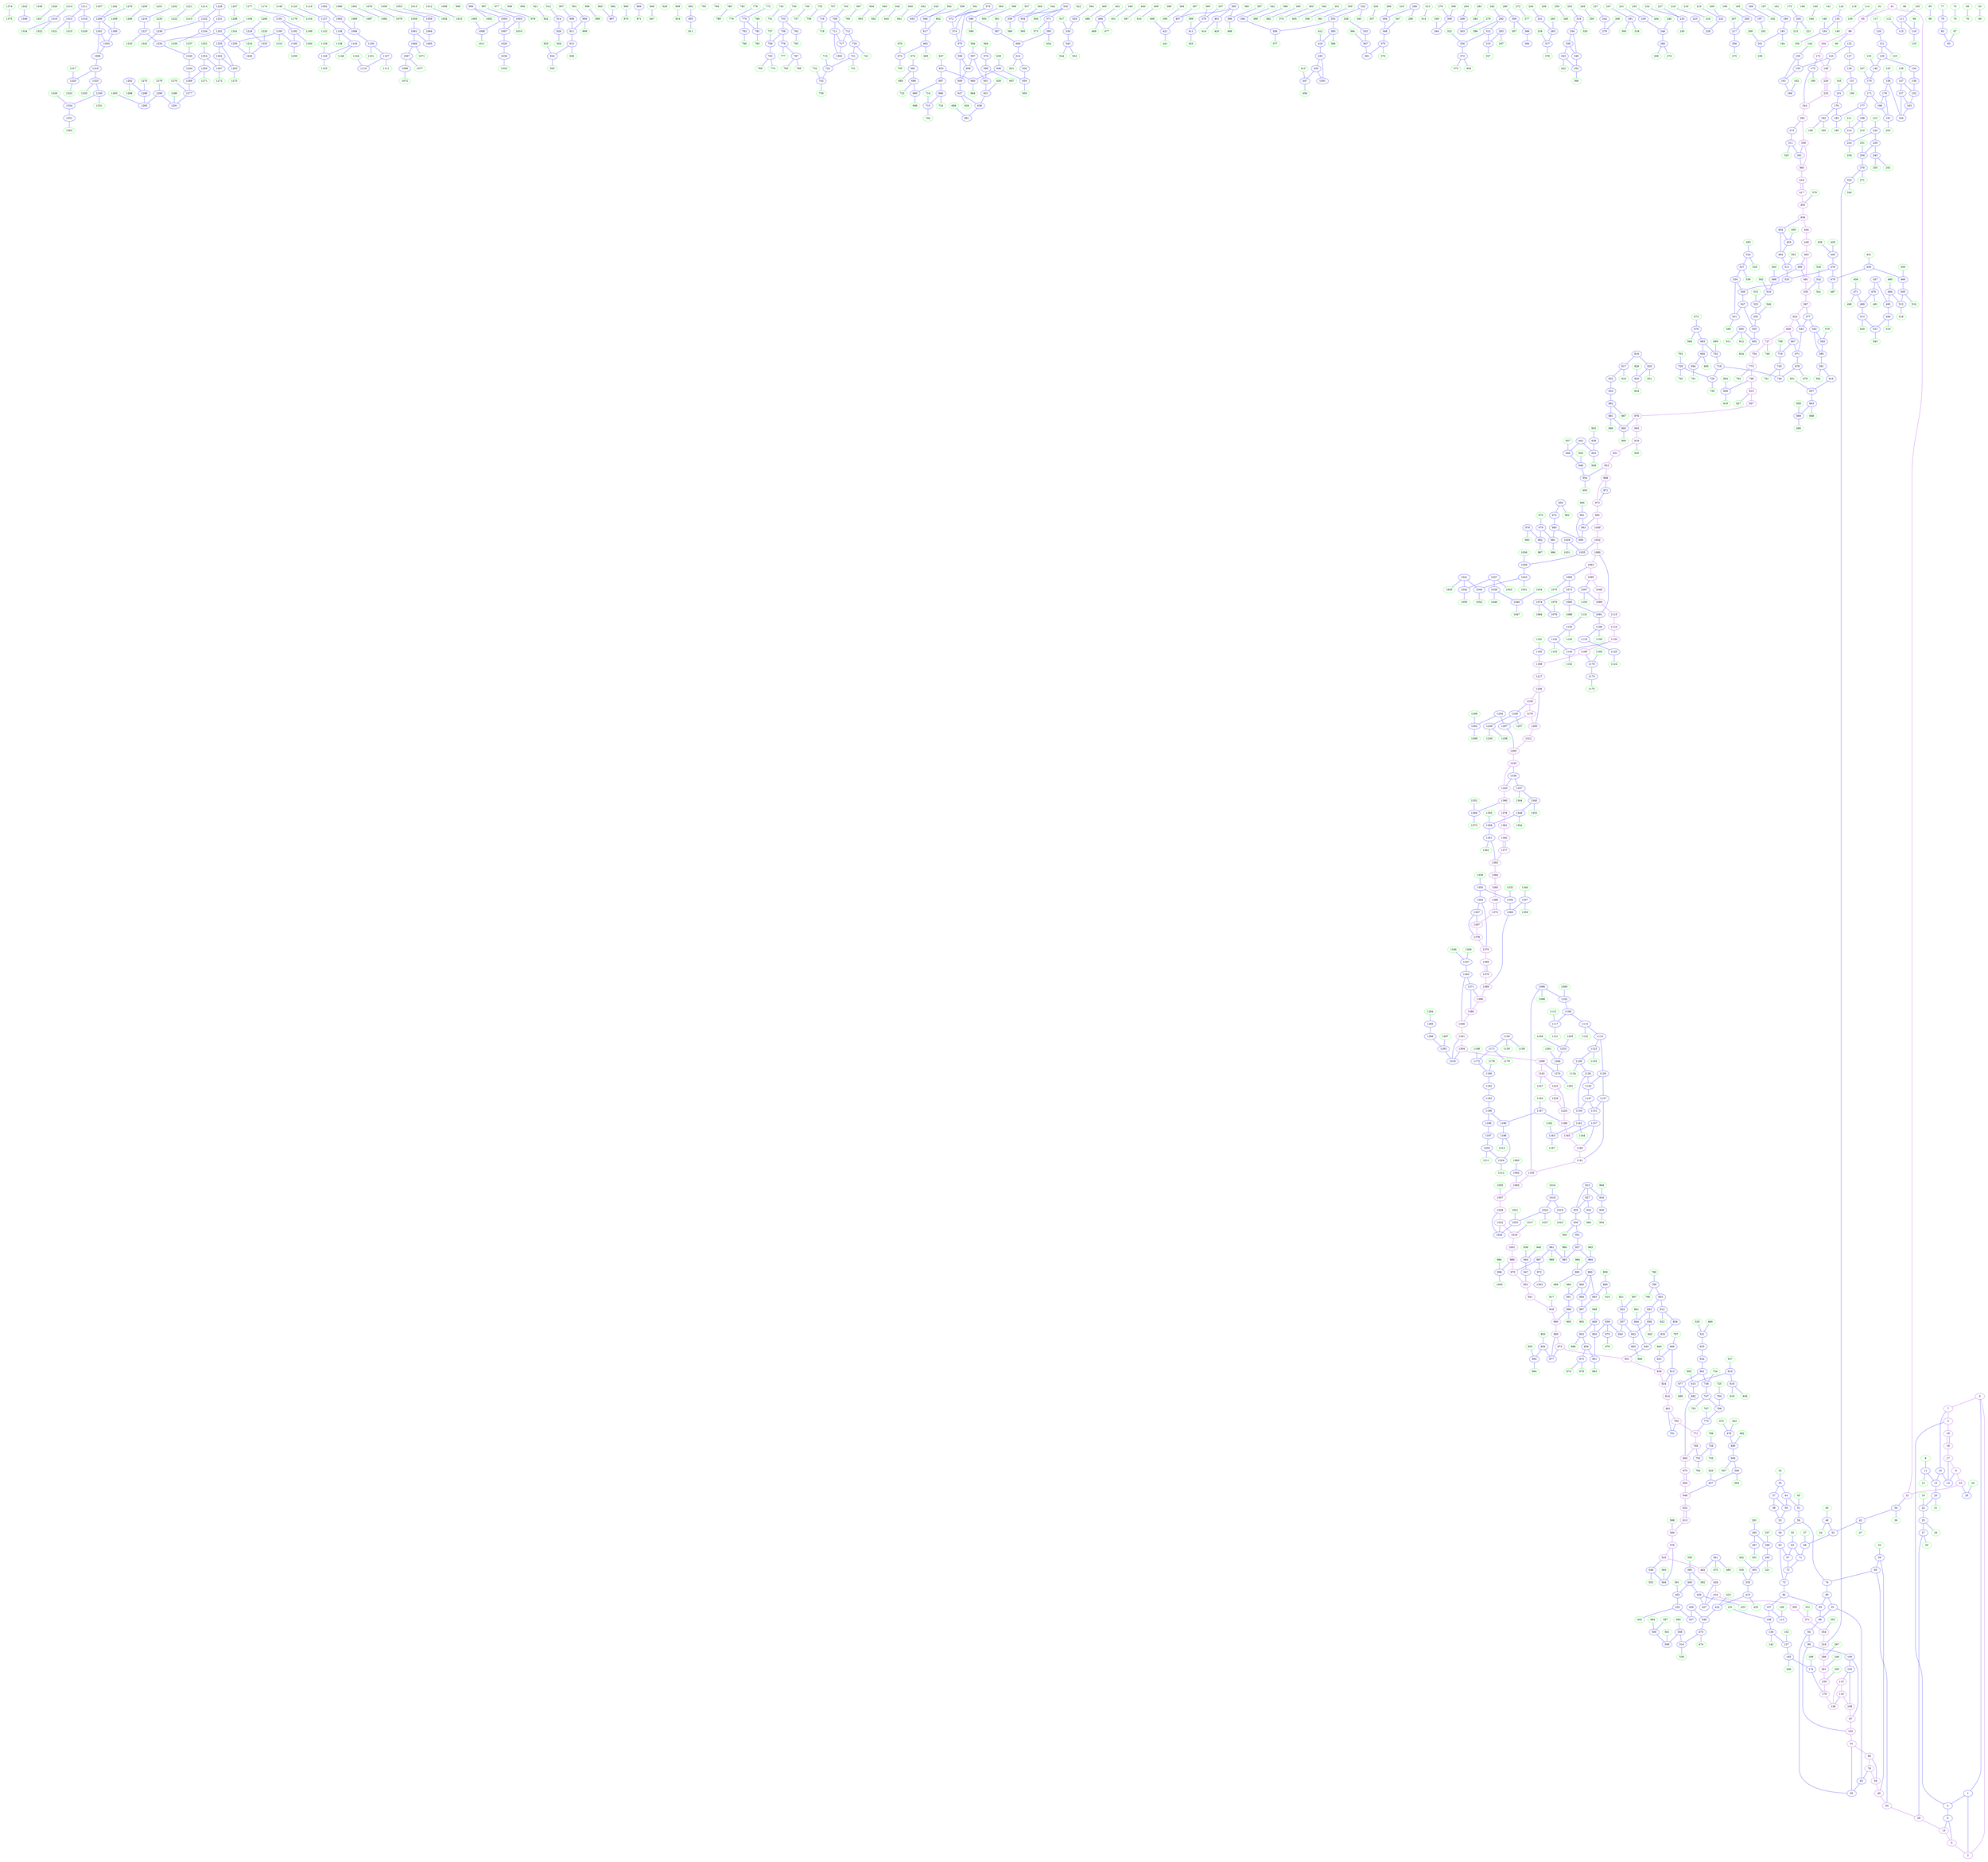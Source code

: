 digraph{
subgraph cluster_0 {
color = white
X81Y273I0 [label="0", pos="81,273!", color="purple"]
X82Y273I0 [label="1", pos="82,273!", color="blue"]
X82Y276I0 [label="2", pos="82,276!", color="purple"]
X84Y268I0 [label="3", pos="84,268!", color="purple"]
X84Y271I0 [label="4", pos="84,271!", color="blue"]
X84Y278I0 [label="5", pos="84,278!", color="purple"]
X87Y276I0 [label="6", pos="87,276!", color="blue"]
X92Y268I0 [label="7", pos="92,268!", color="purple"]
X93Y270I0 [label="8", pos="93,270!", color="green"]
X94Y255I0 [label="9", pos="94,255!", color="purple"]
X94Y268I0 [label="10", pos="94,268!", color="blue"]
X94Y270I0 [label="11", pos="94,270!", color="blue"]
X94Y271I0 [label="12", pos="94,271!", color="green"]
X94Y299I0 [label="13", pos="94,299!", color="purple"]
X95Y258I0 [label="14", pos="95,258!", color="blue"]
X95Y269I0 [label="15", pos="95,269!", color="blue"]
X96Y280I0 [label="16", pos="96,280!", color="green"]
X97Y261I0 [label="17", pos="97,261!", color="purple"]
X97Y263I0 [label="18", pos="97,263!", color="purple"]
X97Y264I0 [label="19", pos="97,264!", color="purple"]
X97Y273I0 [label="20", pos="97,273!", color="blue"]
X98Y270I0 [label="21", pos="98,270!", color="green"]
X98Y276I0 [label="22", pos="98,276!", color="blue"]
X102Y247I0 [label="23", pos="102,247!", color="purple"]
X103Y266I0 [label="24", pos="103,266!", color="green"]
X103Y288I0 [label="25", pos="103,288!", color="blue"]
X104Y265I0 [label="26", pos="104,265!", color="blue"]
X104Y301I0 [label="27", pos="104,301!", color="blue"]
X105Y315I0 [label="28", pos="105,315!", color="purple"]
X106Y292I0 [label="29", pos="106,292!", color="green"]
X106Y302I0 [label="30", pos="106,302!", color="green"]
X109Y240I0 [label="31", pos="109,240!", color="purple"]
X111Y307I0 [label="32", pos="111,307!", color="green"]
X112Y299I0 [label="33", pos="112,299!", color="green"]
X113Y255I0 [label="34", pos="113,255!", color="blue"]
X113Y297I0 [label="35", pos="113,297!", color="blue"]
X114Y252I0 [label="36", pos="114,252!", color="green"]
X114Y296I0 [label="37", pos="114,296!", color="blue"]
X115Y293I0 [label="38", pos="115,293!", color="blue"]
X115Y316I0 [label="39", pos="115,316!", color="blue"]
X116Y273I0 [label="40", pos="116,273!", color="green"]
X117Y232I0 [label="41", pos="117,232!", color="purple"]
X117Y265I0 [label="42", pos="117,265!", color="blue"]
X117Y280I0 [label="43", pos="117,280!", color="green"]
X117Y301I0 [label="44", pos="117,301!", color="blue"]
X117Y305I0 [label="45", pos="117,305!", color="green"]
X117Y327I0 [label="46", pos="117,327!", color="purple"]
X118Y262I0 [label="47", pos="118,262!", color="green"]
X118Y270I0 [label="48", pos="118,270!", color="blue"]
X118Y285I0 [label="49", pos="118,285!", color="green"]
X118Y297I0 [label="50", pos="118,297!", color="blue"]
X118Y303I0 [label="51", pos="118,303!", color="blue"]
X119Y268I0 [label="52", pos="119,268!", color="blue"]
X119Y296I0 [label="53", pos="119,296!", color="blue"]
X120Y273I0 [label="54", pos="120,273!", color="green"]
X121Y286I0 [label="55", pos="121,286!", color="green"]
X121Y305I0 [label="56", pos="121,305!", color="blue"]
X122Y277I0 [label="57", pos="122,277!", color="green"]
X122Y332I0 [label="58", pos="122,332!", color="purple"]
X123Y297I0 [label="59", pos="123,297!", color="blue"]
X123Y321I0 [label="60", pos="123,321!", color="blue"]
X124Y242I0 [label="61", pos="124,242!", color="green"]
X124Y287I0 [label="62", pos="124,287!", color="blue"]
X124Y294I0 [label="63", pos="124,294!", color="blue"]
X124Y324I0 [label="64", pos="124,324!", color="purple"]
X125Y224I0 [label="65", pos="125,224!", color="purple"]
X125Y278I0 [label="66", pos="125,278!", color="blue"]
X125Y291I0 [label="67", pos="125,291!", color="blue"]
X125Y334I0 [label="68", pos="125,334!", color="purple"]
X126Y250I0 [label="69", pos="126,250!", color="green"]
X126Y253I0 [label="70", pos="126,253!", color="green"]
X126Y288I0 [label="71", pos="126,288!", color="blue"]
X126Y291I0 [label="72", pos="126,291!", color="blue"]
X127Y292I0 [label="73", pos="127,292!", color="blue"]
X127Y314I0 [label="74", pos="127,314!", color="blue"]
X128Y242I0 [label="75", pos="128,242!", color="green"]
X128Y244I0 [label="76", pos="128,244!", color="green"]
X128Y267I0 [label="77", pos="128,267!", color="green"]
X128Y330I0 [label="78", pos="128,330!", color="purple"]
X129Y265I0 [label="79", pos="129,265!", color="blue"]
X129Y316I0 [label="80", pos="129,316!", color="blue"]
X130Y320I0 [label="81", pos="130,320!", color="blue"]
X130Y327I0 [label="82", pos="130,327!", color="blue"]
X131Y267I0 [label="83", pos="131,267!", color="blue"]
X131Y300I0 [label="84", pos="131,300!", color="blue"]
X131Y316I0 [label="85", pos="131,316!", color="blue"]
X132Y243I0 [label="86", pos="132,243!", color="green"]
X133Y279I0 [label="87", pos="133,279!", color="green"]
X133Y318I0 [label="88", pos="133,318!", color="blue"]
X134Y218I0 [label="89", pos="134,218!", color="purple"]
X134Y242I0 [label="90", pos="134,242!", color="green"]
X134Y337I0 [label="91", pos="134,337!", color="purple"]
X135Y334I0 [label="92", pos="135,334!", color="blue"]
X136Y284I0 [label="93", pos="136,284!", color="blue"]
X136Y334I0 [label="94", pos="136,334!", color="blue"]
X138Y257I0 [label="95", pos="138,257!", color="green"]
X138Y259I0 [label="96", pos="138,259!", color="green"]
X138Y345I0 [label="97", pos="138,345!", color="purple"]
X140Y264I0 [label="98", pos="140,264!", color="green"]
X140Y339I0 [label="99", pos="140,339!", color="blue"]
X140Y344I0 [label="100", pos="140,344!", color="blue"]
X141Y318I0 [label="101", pos="141,318!", color="green"]
X141Y338I0 [label="102", pos="141,338!", color="purple"]
X142Y346I0 [label="103", pos="142,346!", color="blue"]
X143Y211I0 [label="104", pos="143,211!", color="purple"]
X143Y290I0 [label="105", pos="143,290!", color="green"]
X143Y308I0 [label="106", pos="143,308!", color="green"]
X143Y314I0 [label="107", pos="143,314!", color="blue"]
X143Y318I0 [label="108", pos="143,318!", color="blue"]
X143Y346I0 [label="109", pos="143,346!", color="purple"]
X143Y350I0 [label="110", pos="143,350!", color="purple"]
X144Y290I0 [label="111", pos="144,290!", color="blue"]
X144Y293I0 [label="112", pos="144,293!", color="green"]
X144Y308I0 [label="113", pos="144,308!", color="blue"]
X144Y332I0 [label="114", pos="144,332!", color="green"]
X145Y291I0 [label="115", pos="145,291!", color="blue"]
X146Y284I0 [label="116", pos="146,284!", color="blue"]
X148Y248I0 [label="117", pos="148,248!", color="green"]
X150Y274I0 [label="118", pos="150,274!", color="green"]
X150Y344I0 [label="119", pos="150,344!", color="purple"]
X151Y248I0 [label="120", pos="151,248!", color="blue"]
X152Y249I0 [label="121", pos="152,249!", color="blue"]
X153Y209I0 [label="122", pos="153,209!", color="blue"]
X154Y248I0 [label="123", pos="154,248!", color="green"]
X154Y279I0 [label="124", pos="154,279!", color="green"]
X154Y296I0 [label="125", pos="154,296!", color="green"]
X154Y360I0 [label="126", pos="154,360!", color="purple"]
X155Y219I0 [label="127", pos="155,219!", color="blue"]
X156Y225I0 [label="128", pos="156,225!", color="blue"]
X156Y270I0 [label="129", pos="156,270!", color="blue"]
X156Y345I0 [label="130", pos="156,345!", color="green"]
X157Y227I0 [label="131", pos="157,227!", color="blue"]
X157Y338I0 [label="132", pos="157,338!", color="green"]
X158Y248I0 [label="133", pos="158,248!", color="green"]
X158Y273I0 [label="134", pos="158,273!", color="blue"]
X158Y300I0 [label="135", pos="158,300!", color="blue"]
X158Y336I0 [label="136", pos="158,336!", color="blue"]
X158Y338I0 [label="137", pos="158,338!", color="blue"]
X159Y276I0 [label="138", pos="159,276!", color="blue"]
X159Y280I0 [label="139", pos="159,280!", color="green"]
X159Y300I0 [label="140", pos="159,300!", color="green"]
X159Y324I0 [label="141", pos="159,324!", color="green"]
X159Y336I0 [label="142", pos="159,336!", color="green"]
X160Y195I0 [label="143", pos="160,195!", color="blue"]
X160Y209I0 [label="144", pos="160,209!", color="green"]
X160Y245I0 [label="145", pos="160,245!", color="green"]
X160Y265I0 [label="146", pos="160,265!", color="blue"]
X160Y280I0 [label="147", pos="160,280!", color="blue"]
X160Y312I0 [label="148", pos="160,312!", color="green"]
X161Y190I0 [label="149", pos="161,190!", color="purple"]
X161Y207I0 [label="150", pos="161,207!", color="blue"]
X161Y243I0 [label="151", pos="161,243!", color="blue"]
X161Y279I0 [label="152", pos="161,279!", color="blue"]
X161Y286I0 [label="153", pos="161,286!", color="green"]
X161Y310I0 [label="154", pos="161,310!", color="blue"]
X162Y206I0 [label="155", pos="162,206!", color="blue"]
X162Y226I0 [label="156", pos="162,226!", color="green"]
X162Y282I0 [label="157", pos="162,282!", color="blue"]
X162Y286I0 [label="158", pos="162,286!", color="blue"]
X162Y313I0 [label="159", pos="162,313!", color="green"]
X162Y320I0 [label="160", pos="162,320!", color="green"]
X163Y213I0 [label="161", pos="163,213!", color="blue"]
X163Y221I0 [label="162", pos="163,221!", color="green"]
X163Y281I0 [label="163", pos="163,281!", color="blue"]
X163Y284I0 [label="164", pos="163,284!", color="blue"]
X163Y345I0 [label="165", pos="163,345!", color="blue"]
X164Y219I0 [label="166", pos="164,219!", color="blue"]
X164Y274I0 [label="167", pos="164,274!", color="green"]
X164Y305I0 [label="168", pos="164,305!", color="green"]
X164Y356I0 [label="169", pos="164,356!", color="green"]
X165Y271I0 [label="170", pos="165,271!", color="blue"]
X167Y274I0 [label="171", pos="167,274!", color="blue"]
X168Y196I0 [label="172", pos="168,196!", color="purple"]
X168Y304I0 [label="173", pos="168,304!", color="green"]
X168Y358I0 [label="174", pos="168,358!", color="blue"]
X169Y193I0 [label="175", pos="169,193!", color="blue"]
X169Y254I0 [label="176", pos="169,254!", color="blue"]
X169Y273I0 [label="177", pos="169,273!", color="blue"]
X169Y301I0 [label="178", pos="169,301!", color="blue"]
X169Y359I0 [label="179", pos="169,359!", color="purple"]
X170Y195I0 [label="180", pos="170,195!", color="green"]
X170Y242I0 [label="181", pos="170,242!", color="green"]
X170Y253I0 [label="182", pos="170,253!", color="blue"]
X170Y263I0 [label="183", pos="170,263!", color="blue"]
X170Y341I0 [label="184", pos="170,341!", color="green"]
X171Y248I0 [label="185", pos="171,248!", color="green"]
X171Y299I0 [label="186", pos="171,299!", color="blue"]
X172Y233I0 [label="187", pos="172,233!", color="green"]
X173Y205I0 [label="188", pos="173,205!", color="blue"]
X173Y231I0 [label="189", pos="173,231!", color="blue"]
X173Y266I0 [label="190", pos="173,266!", color="green"]
X173Y301I0 [label="191", pos="173,301!", color="blue"]
X174Y208I0 [label="192", pos="174,208!", color="green"]
X174Y232I0 [label="193", pos="174,232!", color="blue"]
X174Y233I0 [label="194", pos="174,233!", color="green"]
X174Y241I0 [label="195", pos="174,241!", color="green"]
X174Y258I0 [label="196", pos="174,258!", color="green"]
X175Y245I0 [label="197", pos="175,245!", color="blue"]
X175Y281I0 [label="198", pos="175,281!", color="blue"]
X176Y218I0 [label="199", pos="176,218!", color="green"]
X176Y228I0 [label="200", pos="176,228!", color="green"]
X176Y232I0 [label="201", pos="176,232!", color="blue"]
X176Y242I0 [label="202", pos="176,242!", color="green"]
X176Y308I0 [label="203", pos="176,308!", color="green"]
X176Y318I0 [label="204", pos="176,318!", color="blue"]
X176Y349I0 [label="205", pos="176,349!", color="green"]
X176Y356I0 [label="206", pos="176,356!", color="green"]
X178Y205I0 [label="207", pos="178,205!", color="green"]
X178Y218I0 [label="208", pos="178,218!", color="blue"]
X178Y258I0 [label="209", pos="178,258!", color="green"]
X178Y286I0 [label="210", pos="178,286!", color="green"]
X178Y301I0 [label="211", pos="178,301!", color="green"]
X178Y310I0 [label="212", pos="178,310!", color="green"]
X178Y318I0 [label="213", pos="178,318!", color="green"]
X179Y299I0 [label="214", pos="179,299!", color="blue"]
X180Y268I0 [label="215", pos="180,268!", color="green"]
X180Y347I0 [label="216", pos="180,347!", color="green"]
X181Y203I0 [label="217", pos="181,203!", color="blue"]
X181Y285I0 [label="218", pos="181,285!", color="green"]
X181Y286I0 [label="219", pos="181,286!", color="green"]
X182Y310I0 [label="220", pos="182,310!", color="blue"]
X182Y338I0 [label="221", pos="182,338!", color="green"]
X183Y267I0 [label="222", pos="183,267!", color="blue"]
X183Y270I0 [label="223", pos="183,270!", color="blue"]
X183Y309I0 [label="224", pos="183,309!", color="blue"]
X184Y168I0 [label="225", pos="184,168!", color="purple"]
X184Y169I0 [label="226", pos="184,169!", color="purple"]
X184Y253I0 [label="227", pos="184,253!", color="green"]
X184Y267I0 [label="228", pos="184,267!", color="blue"]
X184Y318I0 [label="229", pos="184,318!", color="blue"]
X184Y359I0 [label="230", pos="184,359!", color="purple"]
X185Y299I0 [label="231", pos="185,299!", color="green"]
X186Y253I0 [label="232", pos="186,253!", color="green"]
X186Y254I0 [label="233", pos="186,254!", color="blue"]
X186Y308I0 [label="234", pos="186,308!", color="green"]
X187Y346I0 [label="235", pos="187,346!", color="green"]
X188Y229I0 [label="236", pos="188,229!", color="green"]
X188Y243I0 [label="237", pos="188,243!", color="green"]
X188Y251I0 [label="238", pos="188,251!", color="green"]
X188Y298I0 [label="239", pos="188,298!", color="blue"]
X188Y302I0 [label="240", pos="188,302!", color="green"]
X189Y227I0 [label="241", pos="189,227!", color="blue"]
X189Y241I0 [label="242", pos="189,241!", color="blue"]
X189Y341I0 [label="243", pos="189,341!", color="blue"]
X190Y167I0 [label="244", pos="190,167!", color="purple"]
X190Y260I0 [label="245", pos="190,260!", color="green"]
X190Y354I0 [label="246", pos="190,354!", color="green"]
X191Y252I0 [label="247", pos="191,252!", color="green"]
X191Y301I0 [label="248", pos="191,301!", color="blue"]
X192Y261I0 [label="249", pos="192,261!", color="green"]
X192Y262I0 [label="250", pos="192,262!", color="green"]
X192Y331I0 [label="251", pos="192,331!", color="green"]
X192Y340I0 [label="252", pos="192,340!", color="green"]
X193Y270I0 [label="253", pos="193,270!", color="green"]
X193Y329I0 [label="254", pos="193,329!", color="blue"]
X193Y342I0 [label="255", pos="193,342!", color="green"]
X194Y186I0 [label="256", pos="194,186!", color="blue"]
X194Y296I0 [label="257", pos="194,296!", color="green"]
X194Y314I0 [label="258", pos="194,314!", color="green"]
X194Y336I0 [label="259", pos="194,336!", color="green"]
X194Y337I0 [label="260", pos="194,337!", color="green"]
X195Y359I0 [label="261", pos="195,359!", color="purple"]
X196Y167I0 [label="262", pos="196,167!", color="purple"]
X196Y241I0 [label="263", pos="196,241!", color="green"]
X196Y354I0 [label="264", pos="196,354!", color="green"]
X197Y239I0 [label="265", pos="197,239!", color="blue"]
X197Y254I0 [label="266", pos="197,254!", color="green"]
X197Y346I0 [label="267", pos="197,346!", color="green"]
X198Y308I0 [label="268", pos="198,308!", color="blue"]
X198Y309I0 [label="269", pos="198,309!", color="green"]
X198Y333I0 [label="270", pos="198,333!", color="blue"]
X198Y337I0 [label="271", pos="198,337!", color="green"]
X198Y340I0 [label="272", pos="198,340!", color="green"]
X199Y169I0 [label="273", pos="199,169!", color="blue"]
X199Y308I0 [label="274", pos="199,308!", color="green"]
X200Y180I0 [label="275", pos="200,180!", color="green"]
X200Y313I0 [label="276", pos="200,313!", color="green"]
X200Y340I0 [label="277", pos="200,340!", color="green"]
X201Y254I0 [label="278", pos="201,254!", color="blue"]
X202Y211I0 [label="279", pos="202,211!", color="green"]
X202Y270I0 [label="280", pos="202,270!", color="green"]
X203Y298I0 [label="281", pos="203,298!", color="green"]
X204Y181I0 [label="282", pos="204,181!", color="green"]
X204Y203I0 [label="283", pos="204,203!", color="green"]
X204Y205I0 [label="284", pos="204,205!", color="green"]
X204Y298I0 [label="285", pos="204,298!", color="blue"]
X204Y359I0 [label="286", pos="204,359!", color="purple"]
X205Y295I0 [label="287", pos="205,295!", color="blue"]
X205Y302I0 [label="288", pos="205,302!", color="blue"]
X206Y238I0 [label="289", pos="206,238!", color="blue"]
X206Y240I0 [label="290", pos="206,240!", color="green"]
X206Y268I0 [label="291", pos="206,268!", color="blue"]
X207Y174I0 [label="292", pos="207,174!", color="blue"]
X207Y189I0 [label="293", pos="207,189!", color="blue"]
X207Y234I0 [label="294", pos="207,234!", color="green"]
X207Y304I0 [label="295", pos="207,304!", color="blue"]
X208Y171I0 [label="296", pos="208,171!", color="green"]
X208Y191I0 [label="297", pos="208,191!", color="green"]
X208Y232I0 [label="298", pos="208,232!", color="blue"]
X208Y241I0 [label="299", pos="208,241!", color="green"]
X208Y273I0 [label="300", pos="208,273!", color="green"]
X208Y297I0 [label="301", pos="208,297!", color="green"]
X208Y309I0 [label="302", pos="208,309!", color="green"]
X209Y230I0 [label="303", pos="209,230!", color="blue"]
X209Y239I0 [label="304", pos="209,239!", color="blue"]
X209Y307I0 [label="305", pos="209,307!", color="blue"]
X210Y280I0 [label="306", pos="210,280!", color="blue"]
X210Y281I0 [label="307", pos="210,281!", color="green"]
X210Y316I0 [label="308", pos="210,316!", color="green"]
X210Y318I0 [label="309", pos="210,318!", color="blue"]
X210Y335I0 [label="310", pos="210,335!", color="green"]
X211Y165I0 [label="311", pos="211,165!", color="blue"]
X211Y174I0 [label="312", pos="211,174!", color="blue"]
X211Y274I0 [label="313", pos="211,274!", color="green"]
X211Y276I0 [label="314", pos="211,276!", color="green"]
X212Y178I0 [label="315", pos="212,178!", color="blue"]
X212Y248I0 [label="316", pos="212,248!", color="green"]
X212Y251I0 [label="317", pos="212,251!", color="blue"]
X212Y270I0 [label="318", pos="212,270!", color="green"]
X212Y290I0 [label="319", pos="212,290!", color="blue"]
X212Y292I0 [label="320", pos="212,292!", color="green"]
X212Y304I0 [label="321", pos="212,304!", color="green"]
X213Y170I0 [label="322", pos="213,170!", color="green"]
X213Y354I0 [label="323", pos="213,354!", color="blue"]
X213Y359I0 [label="324", pos="213,359!", color="purple"]
X214Y166I0 [label="325", pos="214,166!", color="green"]
X214Y171I0 [label="326", pos="214,171!", color="blue"]
X214Y179I0 [label="327", pos="214,179!", color="green"]
X214Y231I0 [label="328", pos="214,231!", color="green"]
X214Y274I0 [label="329", pos="214,274!", color="green"]
X214Y315I0 [label="330", pos="214,315!", color="green"]
X214Y332I0 [label="331", pos="214,332!", color="green"]
X215Y193I0 [label="332", pos="215,193!", color="blue"]
X215Y229I0 [label="333", pos="215,229!", color="blue"]
X215Y292I0 [label="334", pos="215,292!", color="blue"]
X215Y312I0 [label="335", pos="215,312!", color="blue"]
X216Y154I0 [label="336", pos="216,154!", color="purple"]
X216Y273I0 [label="337", pos="216,273!", color="green"]
X216Y296I0 [label="338", pos="216,296!", color="blue"]
X216Y327I0 [label="339", pos="216,327!", color="green"]
X216Y354I0 [label="340", pos="216,354!", color="green"]
X217Y158I0 [label="341", pos="217,158!", color="blue"]
X217Y210I0 [label="342", pos="217,210!", color="green"]
X217Y297I0 [label="343", pos="217,297!", color="blue"]
X217Y325I0 [label="344", pos="217,325!", color="blue"]
X218Y182I0 [label="345", pos="218,182!", color="green"]
X218Y210I0 [label="346", pos="218,210!", color="blue"]
X218Y240I0 [label="347", pos="218,240!", color="green"]
X218Y243I0 [label="348", pos="218,243!", color="blue"]
X219Y293I0 [label="349", pos="219,293!", color="blue"]
X220Y175I0 [label="350", pos="220,175!", color="green"]
X220Y277I0 [label="351", pos="220,277!", color="green"]
X220Y295I0 [label="352", pos="220,295!", color="blue"]
X220Y358I0 [label="353", pos="220,358!", color="green"]
X220Y359I0 [label="354", pos="220,359!", color="purple"]
X221Y203I0 [label="355", pos="221,203!", color="blue"]
X221Y206I0 [label="356", pos="221,206!", color="blue"]
X221Y272I0 [label="357", pos="221,272!", color="green"]
X221Y277I0 [label="358", pos="221,277!", color="green"]
X221Y320I0 [label="359", pos="221,320!", color="green"]
X222Y154I0 [label="360", pos="222,154!", color="purple"]
X222Y171I0 [label="361", pos="222,171!", color="green"]
X222Y181I0 [label="362", pos="222,181!", color="green"]
X222Y189I0 [label="363", pos="222,189!", color="green"]
X222Y239I0 [label="364", pos="222,239!", color="green"]
X222Y279I0 [label="365", pos="222,279!", color="green"]
X222Y296I0 [label="366", pos="222,296!", color="green"]
X223Y237I0 [label="367", pos="223,237!", color="blue"]
X223Y289I0 [label="368", pos="223,289!", color="blue"]
X224Y277I0 [label="369", pos="224,277!", color="green"]
X225Y275I0 [label="370", pos="225,275!", color="blue"]
X225Y359I0 [label="371", pos="225,359!", color="purple"]
X226Y164I0 [label="372", pos="226,164!", color="blue"]
X226Y165I0 [label="373", pos="226,165!", color="green"]
X226Y184I0 [label="374", pos="226,184!", color="green"]
X226Y249I0 [label="375", pos="226,249!", color="blue"]
X226Y252I0 [label="376", pos="226,252!", color="green"]
X227Y218I0 [label="377", pos="227,218!", color="green"]
X228Y262I0 [label="378", pos="228,262!", color="green"]
X230Y156I0 [label="379", pos="230,156!", color="green"]
X230Y234I0 [label="380", pos="230,234!", color="green"]
X230Y247I0 [label="381", pos="230,247!", color="blue"]
X230Y286I0 [label="382", pos="230,286!", color="green"]
X231Y185I0 [label="383", pos="231,185!", color="blue"]
X231Y293I0 [label="384", pos="231,293!", color="blue"]
X231Y333I0 [label="385", pos="231,333!", color="blue"]
X232Y187I0 [label="386", pos="232,187!", color="green"]
X232Y196I0 [label="387", pos="232,196!", color="green"]
X232Y233I0 [label="388", pos="232,233!", color="green"]
X232Y234I0 [label="389", pos="232,234!", color="green"]
X233Y214I0 [label="390", pos="233,214!", color="blue"]
X233Y322I0 [label="391", pos="233,322!", color="green"]
X233Y338I0 [label="392", pos="233,338!", color="green"]
X233Y359I0 [label="393", pos="233,359!", color="purple"]
X234Y189I0 [label="394", pos="234,189!", color="green"]
X234Y190I0 [label="395", pos="234,190!", color="green"]
X234Y207I0 [label="396", pos="234,207!", color="blue"]
X234Y236I0 [label="397", pos="234,236!", color="green"]
X234Y268I0 [label="398", pos="234,268!", color="green"]
X234Y287I0 [label="399", pos="234,287!", color="green"]
X234Y333I0 [label="400", pos="234,333!", color="blue"]
X235Y216I0 [label="401", pos="235,216!", color="blue"]
X235Y332I0 [label="402", pos="235,332!", color="blue"]
X236Y151I0 [label="403", pos="236,151!", color="purple"]
X236Y160I0 [label="404", pos="236,160!", color="green"]
X236Y168I0 [label="405", pos="236,168!", color="green"]
X236Y208I0 [label="406", pos="236,208!", color="green"]
X236Y236I0 [label="407", pos="236,236!", color="blue"]
X236Y240I0 [label="408", pos="236,240!", color="green"]
X236Y260I0 [label="409", pos="236,260!", color="green"]
X236Y262I0 [label="410", pos="236,262!", color="green"]
X236Y285I0 [label="411", pos="236,285!", color="blue"]
X237Y185I0 [label="412", pos="237,185!", color="green"]
X237Y200I0 [label="413", pos="237,200!", color="green"]
X237Y215I0 [label="414", pos="237,215!", color="green"]
X237Y319I0 [label="415", pos="237,319!", color="blue"]
X237Y359I0 [label="416", pos="237,359!", color="purple"]
X238Y153I0 [label="417", pos="238,153!", color="purple"]
X238Y155I0 [label="418", pos="238,155!", color="purple"]
X238Y185I0 [label="419", pos="238,185!", color="blue"]
X238Y223I0 [label="420", pos="238,223!", color="green"]
X238Y240I0 [label="421", pos="238,240!", color="blue"]
X238Y313I0 [label="422", pos="238,313!", color="green"]
X238Y315I0 [label="423", pos="238,315!", color="green"]
X238Y318I0 [label="424", pos="238,318!", color="blue"]
X238Y321I0 [label="425", pos="238,321!", color="green"]
X238Y346I0 [label="426", pos="238,346!", color="blue"]
X238Y358I0 [label="427", pos="238,358!", color="blue"]
X239Y358I0 [label="428", pos="239,358!", color="purple"]
X240Y162I0 [label="429", pos="240,162!", color="green"]
X240Y188I0 [label="430", pos="240,188!", color="blue"]
X240Y206I0 [label="431", pos="240,206!", color="green"]
X240Y332I0 [label="432", pos="240,332!", color="blue"]
X240Y346I0 [label="433", pos="240,346!", color="green"]
X241Y148I0 [label="434", pos="241,148!", color="purple"]
X241Y189I0 [label="435", pos="241,189!", color="blue"]
X241Y327I0 [label="436", pos="241,327!", color="blue"]
X241Y331I0 [label="437", pos="241,331!", color="blue"]
X242Y169I0 [label="438", pos="242,169!", color="green"]
X242Y205I0 [label="439", pos="242,205!", color="blue"]
X242Y230I0 [label="440", pos="242,230!", color="green"]
X242Y246I0 [label="441", pos="242,246!", color="green"]
X242Y308I0 [label="442", pos="242,308!", color="green"]
X242Y335I0 [label="443", pos="242,335!", color="green"]
X243Y145I0 [label="444", pos="243,145!", color="purple"]
X243Y167I0 [label="445", pos="243,167!", color="blue"]
X243Y179I0 [label="446", pos="243,179!", color="green"]
X243Y191I0 [label="447", pos="243,191!", color="blue"]
X243Y321I0 [label="448", pos="243,321!", color="blue"]
X244Y146I0 [label="449", pos="244,146!", color="purple"]
X244Y161I0 [label="450", pos="244,161!", color="green"]
X244Y184I0 [label="451", pos="244,184!", color="green"]
X244Y250I0 [label="452", pos="244,250!", color="green"]
X244Y295I0 [label="453", pos="244,295!", color="green"]
X245Y158I0 [label="454", pos="245,158!", color="blue"]
X245Y159I0 [label="455", pos="245,159!", color="blue"]
X246Y192I0 [label="456", pos="246,192!", color="green"]
X246Y281I0 [label="457", pos="246,281!", color="blue"]
X246Y288I0 [label="458", pos="246,288!", color="green"]
X247Y229I0 [label="459", pos="247,229!", color="green"]
X247Y296I0 [label="460", pos="247,296!", color="green"]
X247Y344I0 [label="461", pos="247,344!", color="blue"]
X247Y354I0 [label="462", pos="247,354!", color="purple"]
X248Y141I0 [label="463", pos="248,141!", color="purple"]
X248Y160I0 [label="464", pos="248,160!", color="blue"]
X248Y204I0 [label="465", pos="248,204!", color="green"]
X248Y227I0 [label="466", pos="248,227!", color="blue"]
X248Y248I0 [label="467", pos="248,248!", color="green"]
X248Y265I0 [label="468", pos="248,265!", color="blue"]
X248Y271I0 [label="469", pos="248,271!", color="green"]
X248Y285I0 [label="470", pos="248,285!", color="blue"]
X248Y290I0 [label="471", pos="248,290!", color="blue"]
X248Y317I0 [label="472", pos="248,317!", color="green"]
X248Y322I0 [label="473", pos="248,322!", color="blue"]
X248Y323I0 [label="474", pos="248,323!", color="green"]
X248Y330I0 [label="475", pos="248,330!", color="green"]
X249Y174I0 [label="476", pos="249,174!", color="blue"]
X249Y264I0 [label="477", pos="249,264!", color="green"]
X249Y315I0 [label="478", pos="249,315!", color="blue"]
X250Y195I0 [label="479", pos="250,195!", color="blue"]
X250Y272I0 [label="480", pos="250,272!", color="green"]
X250Y284I0 [label="481", pos="250,284!", color="green"]
X250Y319I0 [label="482", pos="250,319!", color="green"]
X250Y328I0 [label="483", pos="250,328!", color="green"]
X250Y330I0 [label="484", pos="250,330!", color="green"]
X250Y344I0 [label="485", pos="250,344!", color="green"]
X251Y148I0 [label="486", pos="251,148!", color="blue"]
X251Y198I0 [label="487", pos="251,198!", color="green"]
X251Y206I0 [label="488", pos="251,206!", color="green"]
X251Y287I0 [label="489", pos="251,287!", color="blue"]
X251Y316I0 [label="490", pos="251,316!", color="blue"]
X252Y141I0 [label="491", pos="252,141!", color="purple"]
X252Y153I0 [label="492", pos="252,153!", color="green"]
X252Y216I0 [label="493", pos="252,216!", color="green"]
X252Y272I0 [label="494", pos="252,272!", color="blue"]
X252Y278I0 [label="495", pos="252,278!", color="blue"]
X252Y293I0 [label="496", pos="252,293!", color="green"]
X252Y334I0 [label="497", pos="252,334!", color="green"]
X253Y151I0 [label="498", pos="253,151!", color="blue"]
X253Y279I0 [label="499", pos="253,279!", color="blue"]
X253Y331I0 [label="500", pos="253,331!", color="blue"]
X253Y340I0 [label="501", pos="253,340!", color="green"]
X254Y155I0 [label="502", pos="254,155!", color="green"]
X254Y170I0 [label="503", pos="254,170!", color="green"]
X254Y220I0 [label="504", pos="254,220!", color="green"]
X254Y240I0 [label="505", pos="254,240!", color="blue"]
X254Y316I0 [label="506", pos="254,316!", color="blue"]
X254Y318I0 [label="507", pos="254,318!", color="green"]
X254Y328I0 [label="508", pos="254,328!", color="blue"]
X254Y330I0 [label="509", pos="254,330!", color="blue"]
X255Y153I0 [label="510", pos="255,153!", color="blue"]
X255Y168I0 [label="511", pos="255,168!", color="blue"]
X255Y257I0 [label="512", pos="255,257!", color="blue"]
X255Y288I0 [label="513", pos="255,288!", color="blue"]
X255Y327I0 [label="514", pos="255,327!", color="blue"]
X256Y157I0 [label="515", pos="256,157!", color="green"]
X256Y241I0 [label="516", pos="256,241!", color="green"]
X256Y244I0 [label="517", pos="256,244!", color="green"]
X256Y259I0 [label="518", pos="256,259!", color="green"]
X256Y278I0 [label="519", pos="256,278!", color="green"]
X256Y299I0 [label="520", pos="256,299!", color="green"]
X256Y300I0 [label="521", pos="256,300!", color="blue"]
X256Y309I0 [label="522", pos="256,309!", color="green"]
X257Y155I0 [label="523", pos="257,155!", color="blue"]
X257Y196I0 [label="524", pos="257,196!", color="blue"]
X257Y349I0 [label="525", pos="257,349!", color="purple"]
X258Y145I0 [label="526", pos="258,145!", color="green"]
X258Y187I0 [label="527", pos="258,187!", color="blue"]
X258Y198I0 [label="528", pos="258,198!", color="green"]
X258Y228I0 [label="529", pos="258,228!", color="blue"]
X258Y244I0 [label="530", pos="258,244!", color="blue"]
X258Y284I0 [label="531", pos="258,284!", color="blue"]
X259Y141I0 [label="532", pos="259,141!", color="blue"]
X259Y173I0 [label="533", pos="259,173!", color="blue"]
X259Y181I0 [label="534", pos="259,181!", color="blue"]
X260Y140I0 [label="535", pos="260,140!", color="purple"]
X260Y186I0 [label="536", pos="260,186!", color="green"]
X260Y308I0 [label="537", pos="260,308!", color="green"]
X260Y324I0 [label="538", pos="260,324!", color="green"]
X261Y175I0 [label="539", pos="261,175!", color="blue"]
X261Y211I0 [label="540", pos="261,211!", color="blue"]
X262Y143I0 [label="541", pos="262,143!", color="green"]
X262Y150I0 [label="542", pos="262,150!", color="green"]
X262Y256I0 [label="543", pos="262,256!", color="blue"]
X262Y278I0 [label="544", pos="262,278!", color="green"]
X262Y288I0 [label="545", pos="262,288!", color="green"]
X263Y170I0 [label="546", pos="263,170!", color="green"]
X263Y176I0 [label="547", pos="263,176!", color="blue"]
X263Y343I0 [label="548", pos="263,343!", color="blue"]
X264Y155I0 [label="549", pos="264,155!", color="green"]
X264Y170I0 [label="550", pos="264,170!", color="blue"]
X264Y177I0 [label="551", pos="264,177!", color="blue"]
X264Y256I0 [label="552", pos="264,256!", color="green"]
X264Y347I0 [label="553", pos="264,347!", color="green"]
X265Y152I0 [label="554", pos="265,152!", color="blue"]
X265Y171I0 [label="555", pos="265,171!", color="blue"]
X265Y187I0 [label="556", pos="265,187!", color="green"]
X265Y216I0 [label="557", pos="265,216!", color="green"]
X265Y284I0 [label="558", pos="265,284!", color="green"]
X266Y216I0 [label="559", pos="266,216!", color="blue"]
X266Y220I0 [label="560", pos="266,220!", color="green"]
X266Y266I0 [label="561", pos="266,266!", color="green"]
X266Y289I0 [label="562", pos="266,289!", color="green"]
X266Y337I0 [label="563", pos="266,337!", color="green"]
X266Y340I0 [label="564", pos="266,340!", color="blue"]
X267Y152I0 [label="565", pos="267,152!", color="green"]
X267Y287I0 [label="566", pos="267,287!", color="blue"]
X268Y140I0 [label="567", pos="268,140!", color="purple"]
X268Y158I0 [label="568", pos="268,158!", color="green"]
X268Y252I0 [label="569", pos="268,252!", color="green"]
X268Y274I0 [label="570", pos="268,274!", color="blue"]
X269Y230I0 [label="571", pos="269,230!", color="blue"]
X269Y271I0 [label="572", pos="269,271!", color="blue"]
X270Y221I0 [label="573", pos="270,221!", color="green"]
X270Y274I0 [label="574", pos="270,274!", color="blue"]
X270Y276I0 [label="575", pos="270,276!", color="blue"]
X270Y347I0 [label="576", pos="270,347!", color="purple"]
X271Y145I0 [label="577", pos="271,145!", color="blue"]
X271Y252I0 [label="578", pos="271,252!", color="blue"]
X272Y157I0 [label="579", pos="272,157!", color="green"]
X272Y188I0 [label="580", pos="272,188!", color="green"]
X272Y214I0 [label="581", pos="272,214!", color="green"]
X273Y152I0 [label="582", pos="273,152!", color="blue"]
X273Y155I0 [label="583", pos="273,155!", color="blue"]
X273Y199I0 [label="584", pos="273,199!", color="green"]
X274Y154I0 [label="585", pos="274,154!", color="blue"]
X274Y211I0 [label="586", pos="274,211!", color="blue"]
X274Y214I0 [label="587", pos="274,214!", color="blue"]
X274Y342I0 [label="588", pos="274,342!", color="green"]
X274Y347I0 [label="589", pos="274,347!", color="purple"]
X275Y210I0 [label="590", pos="275,210!", color="green"]
X276Y156I0 [label="591", pos="276,156!", color="blue"]
X276Y161I0 [label="592", pos="276,161!", color="green"]
X276Y165I0 [label="593", pos="276,165!", color="green"]
X276Y275I0 [label="594", pos="276,275!", color="green"]
X277Y240I0 [label="595", pos="277,240!", color="blue"]
X277Y262I0 [label="596", pos="277,262!", color="blue"]
X277Y273I0 [label="597", pos="277,273!", color="blue"]
X277Y279I0 [label="598", pos="277,279!", color="blue"]
X277Y334I0 [label="599", pos="277,334!", color="blue"]
X278Y184I0 [label="600", pos="278,184!", color="blue"]
X278Y267I0 [label="601", pos="278,267!", color="blue"]
X278Y289I0 [label="602", pos="278,289!", color="green"]
X278Y324I0 [label="603", pos="278,324!", color="green"]
X278Y342I0 [label="604", pos="278,342!", color="green"]
X279Y175I0 [label="605", pos="279,175!", color="blue"]
X279Y229I0 [label="606", pos="279,229!", color="blue"]
X279Y261I0 [label="607", pos="279,261!", color="green"]
X279Y275I0 [label="608", pos="279,275!", color="blue"]
X279Y281I0 [label="609", pos="279,281!", color="blue"]
X279Y318I0 [label="610", pos="279,318!", color="blue"]
X280Y184I0 [label="611", pos="280,184!", color="green"]
X280Y209I0 [label="612", pos="280,209!", color="green"]
X280Y347I0 [label="613", pos="280,347!", color="purple"]
X281Y229I0 [label="614", pos="281,229!", color="blue"]
X281Y324I0 [label="615", pos="281,324!", color="blue"]
X282Y159I0 [label="616", pos="282,159!", color="blue"]
X282Y293I0 [label="617", pos="282,293!", color="blue"]
X282Y318I0 [label="618", pos="282,318!", color="blue"]
X282Y319I0 [label="619", pos="282,319!", color="green"]
X282Y340I0 [label="620", pos="282,340!", color="green"]
X283Y232I0 [label="621", pos="283,232!", color="green"]
X283Y346I0 [label="622", pos="283,346!", color="purple"]
X284Y140I0 [label="623", pos="284,140!", color="purple"]
X284Y175I0 [label="624", pos="284,175!", color="green"]
X284Y178I0 [label="625", pos="284,178!", color="green"]
X284Y279I0 [label="626", pos="284,279!", color="green"]
X284Y284I0 [label="627", pos="284,284!", color="blue"]
X284Y285I0 [label="628", pos="284,285!", color="green"]
X284Y304I0 [label="629", pos="284,304!", color="green"]
X285Y223I0 [label="630", pos="285,223!", color="blue"]
X285Y277I0 [label="631", pos="285,277!", color="blue"]
X286Y176I0 [label="632", pos="286,176!", color="green"]
X286Y181I0 [label="633", pos="286,181!", color="blue"]
X286Y266I0 [label="634", pos="286,266!", color="green"]
X286Y313I0 [label="635", pos="286,313!", color="blue"]
X286Y320I0 [label="636", pos="286,320!", color="green"]
X286Y340I0 [label="637", pos="286,340!", color="blue"]
X287Y283I0 [label="638", pos="287,283!", color="blue"]
X288Y241I0 [label="639", pos="288,241!", color="green"]
X288Y270I0 [label="640", pos="288,270!", color="green"]
X288Y273I0 [label="641", pos="288,273!", color="green"]
X288Y290I0 [label="642", pos="288,290!", color="green"]
X288Y293I0 [label="643", pos="288,293!", color="green"]
X288Y313I0 [label="644", pos="288,313!", color="blue"]
X290Y149I0 [label="645", pos="290,149!", color="blue"]
X290Y239I0 [label="646", pos="290,239!", color="blue"]
X290Y261I0 [label="647", pos="290,261!", color="green"]
X290Y346I0 [label="648", pos="290,346!", color="purple"]
X291Y222I0 [label="649", pos="291,222!", color="green"]
X291Y237I0 [label="650", pos="291,237!", color="blue"]
X292Y177I0 [label="651", pos="292,177!", color="green"]
X292Y221I0 [label="652", pos="292,221!", color="green"]
X292Y259I0 [label="653", pos="292,259!", color="blue"]
X293Y225I0 [label="654", pos="293,225!", color="green"]
X293Y227I0 [label="655", pos="293,227!", color="green"]
X294Y141I0 [label="656", pos="294,141!", color="purple"]
X294Y174I0 [label="657", pos="294,174!", color="blue"]
X294Y214I0 [label="658", pos="294,214!", color="green"]
X294Y238I0 [label="659", pos="294,238!", color="green"]
X294Y249I0 [label="660", pos="294,249!", color="blue"]
X294Y316I0 [label="661", pos="294,316!", color="blue"]
X295Y303I0 [label="662", pos="295,303!", color="blue"]
X296Y177I0 [label="663", pos="296,177!", color="blue"]
X296Y250I0 [label="664", pos="296,250!", color="green"]
X296Y300I0 [label="665", pos="296,300!", color="green"]
X296Y344I0 [label="666", pos="296,344!", color="purple"]
X298Y146I0 [label="667", pos="298,146!", color="blue"]
X298Y179I0 [label="668", pos="298,179!", color="green"]
X298Y198I0 [label="669", pos="298,198!", color="blue"]
X298Y309I0 [label="670", pos="298,309!", color="green"]
X299Y153I0 [label="671", pos="299,153!", color="blue"]
X299Y307I0 [label="672", pos="299,307!", color="blue"]
X300Y236I0 [label="673", pos="300,236!", color="green"]
X300Y240I0 [label="674", pos="300,240!", color="green"]
X300Y346I0 [label="675", pos="300,346!", color="purple"]
X301Y225I0 [label="676", pos="301,225!", color="blue"]
X301Y329I0 [label="677", pos="301,329!", color="blue"]
X302Y155I0 [label="678", pos="302,155!", color="blue"]
X302Y158I0 [label="679", pos="302,158!", color="green"]
X302Y177I0 [label="680", pos="302,177!", color="green"]
X302Y240I0 [label="681", pos="302,240!", color="blue"]
X302Y337I0 [label="682", pos="302,337!", color="blue"]
X304Y211I0 [label="683", pos="304,211!", color="blue"]
X304Y224I0 [label="684", pos="304,224!", color="green"]
X304Y232I0 [label="685", pos="304,232!", color="green"]
X304Y254I0 [label="686", pos="304,254!", color="blue"]
X304Y281I0 [label="687", pos="304,281!", color="blue"]
X304Y303I0 [label="688", pos="304,303!", color="green"]
X304Y330I0 [label="689", pos="304,330!", color="green"]
X305Y278I0 [label="690", pos="305,278!", color="blue"]
X305Y301I0 [label="691", pos="305,301!", color="blue"]
X306Y201I0 [label="692", pos="306,201!", color="blue"]
X306Y346I0 [label="693", pos="306,346!", color="purple"]
X307Y200I0 [label="694", pos="307,200!", color="blue"]
X307Y204I0 [label="695", pos="307,204!", color="green"]
X307Y284I0 [label="696", pos="307,284!", color="blue"]
X308Y231I0 [label="697", pos="308,231!", color="green"]
X308Y278I0 [label="698", pos="308,278!", color="green"]
X309Y205I0 [label="699", pos="309,205!", color="green"]
X309Y231I0 [label="700", pos="309,231!", color="green"]
X310Y200I0 [label="701", pos="310,200!", color="green"]
X310Y206I0 [label="702", pos="310,206!", color="blue"]
X310Y223I0 [label="703", pos="310,223!", color="green"]
X310Y234I0 [label="704", pos="310,234!", color="green"]
X310Y315I0 [label="705", pos="310,315!", color="green"]
X310Y329I0 [label="706", pos="310,329!", color="green"]
X311Y232I0 [label="707", pos="311,232!", color="green"]
X311Y237I0 [label="708", pos="311,237!", color="blue"]
X312Y148I0 [label="709", pos="312,148!", color="green"]
X312Y150I0 [label="710", pos="312,150!", color="blue"]
X312Y236I0 [label="711", pos="312,236!", color="blue"]
X312Y238I0 [label="712", pos="312,238!", color="blue"]
X312Y255I0 [label="713", pos="312,255!", color="green"]
X312Y288I0 [label="714", pos="312,288!", color="green"]
X312Y290I0 [label="715", pos="312,290!", color="blue"]
X313Y227I0 [label="716", pos="313,227!", color="blue"]
X313Y237I0 [label="717", pos="313,237!", color="blue"]
X314Y205I0 [label="718", pos="314,205!", color="blue"]
X314Y229I0 [label="719", pos="314,229!", color="green"]
X314Y240I0 [label="720", pos="314,240!", color="blue"]
X314Y244I0 [label="721", pos="314,244!", color="blue"]
X314Y253I0 [label="722", pos="314,253!", color="blue"]
X314Y280I0 [label="723", pos="314,280!", color="green"]
X314Y285I0 [label="724", pos="314,285!", color="green"]
X314Y302I0 [label="725", pos="314,302!", color="green"]
X314Y333I0 [label="726", pos="314,333!", color="blue"]
X315Y143I0 [label="727", pos="315,143!", color="purple"]
X315Y213I0 [label="728", pos="315,213!", color="blue"]
X316Y211I0 [label="729", pos="316,211!", color="blue"]
X316Y215I0 [label="730", pos="316,215!", color="green"]
X316Y244I0 [label="731", pos="316,244!", color="green"]
X316Y271I0 [label="732", pos="316,271!", color="green"]
X316Y286I0 [label="733", pos="316,286!", color="green"]
X316Y327I0 [label="734", pos="316,327!", color="green"]
X316Y332I0 [label="735", pos="316,332!", color="green"]
X317Y298I0 [label="736", pos="317,298!", color="green"]
X317Y299I0 [label="737", pos="317,299!", color="green"]
X317Y325I0 [label="738", pos="317,325!", color="blue"]
X318Y213I0 [label="739", pos="318,213!", color="green"]
X318Y235I0 [label="740", pos="318,235!", color="green"]
X318Y238I0 [label="741", pos="318,238!", color="green"]
X318Y269I0 [label="742", pos="318,269!", color="blue"]
X318Y283I0 [label="743", pos="318,283!", color="green"]
X318Y294I0 [label="744", pos="318,294!", color="green"]
X319Y157I0 [label="745", pos="319,157!", color="blue"]
X319Y168I0 [label="746", pos="319,168!", color="blue"]
X319Y325I0 [label="747", pos="319,325!", color="blue"]
X319Y346I0 [label="748", pos="319,346!", color="purple"]
X320Y147I0 [label="749", pos="320,147!", color="green"]
X320Y278I0 [label="750", pos="320,278!", color="green"]
X320Y284I0 [label="751", pos="320,284!", color="green"]
X320Y342I0 [label="752", pos="320,342!", color="blue"]
X321Y233I0 [label="753", pos="321,233!", color="blue"]
X322Y143I0 [label="754", pos="322,143!", color="purple"]
X322Y324I0 [label="755", pos="322,324!", color="green"]
X323Y250I0 [label="756", pos="323,250!", color="blue"]
X323Y258I0 [label="757", pos="323,258!", color="green"]
X324Y257I0 [label="758", pos="324,257!", color="blue"]
X324Y295I0 [label="759", pos="324,295!", color="green"]
X324Y342I0 [label="760", pos="324,342!", color="green"]
X325Y205I0 [label="761", pos="325,205!", color="green"]
X325Y229I0 [label="762", pos="325,229!", color="blue"]
X325Y259I0 [label="763", pos="325,259!", color="blue"]
X325Y317I0 [label="764", pos="325,317!", color="blue"]
X326Y231I0 [label="765", pos="326,231!", color="green"]
X326Y284I0 [label="766", pos="326,284!", color="green"]
X326Y338I0 [label="767", pos="326,338!", color="green"]
X327Y333I0 [label="768", pos="327,333!", color="blue"]
X328Y256I0 [label="769", pos="328,256!", color="green"]
X328Y338I0 [label="770", pos="328,338!", color="blue"]
X329Y346I0 [label="771", pos="329,346!", color="purple"]
X330Y308I0 [label="772", pos="330,308!", color="green"]
X331Y143I0 [label="773", pos="331,143!", color="purple"]
X332Y284I0 [label="774", pos="332,284!", color="green"]
X332Y308I0 [label="775", pos="332,308!", color="blue"]
X333Y229I0 [label="776", pos="333,229!", color="blue"]
X334Y231I0 [label="777", pos="334,231!", color="green"]
X334Y235I0 [label="778", pos="334,235!", color="green"]
X334Y256I0 [label="779", pos="334,256!", color="green"]
X334Y286I0 [label="780", pos="334,286!", color="green"]
X334Y300I0 [label="781", pos="334,300!", color="blue"]
X334Y312I0 [label="782", pos="334,312!", color="blue"]
X336Y258I0 [label="783", pos="336,258!", color="green"]
X337Y343I0 [label="784", pos="337,343!", color="purple"]
X338Y303I0 [label="785", pos="338,303!", color="green"]
X338Y306I0 [label="786", pos="338,306!", color="green"]
X339Y221I0 [label="787", pos="339,221!", color="blue"]
X339Y291I0 [label="788", pos="339,291!", color="blue"]
X339Y306I0 [label="789", pos="339,306!", color="green"]
X339Y320I0 [label="790", pos="339,320!", color="green"]
X339Y340I0 [label="791", pos="339,340!", color="blue"]
X340Y155I0 [label="792", pos="340,155!", color="green"]
X340Y223I0 [label="793", pos="340,223!", color="green"]
X340Y256I0 [label="794", pos="340,256!", color="green"]
X340Y286I0 [label="795", pos="340,286!", color="green"]
X340Y288I0 [label="796", pos="340,288!", color="green"]
X340Y325I0 [label="797", pos="340,325!", color="green"]
X341Y143I0 [label="798", pos="341,143!", color="purple"]
X341Y217I0 [label="799", pos="341,217!", color="green"]
X341Y310I0 [label="800", pos="341,310!", color="green"]
X341Y339I0 [label="801", pos="341,339!", color="purple"]
X343Y266I0 [label="802", pos="343,266!", color="green"]
X343Y295I0 [label="803", pos="343,295!", color="blue"]
X344Y167I0 [label="804", pos="344,167!", color="green"]
X344Y265I0 [label="805", pos="344,265!", color="blue"]
X344Y327I0 [label="806", pos="344,327!", color="blue"]
X345Y284I0 [label="807", pos="345,284!", color="green"]
X346Y165I0 [label="808", pos="346,165!", color="blue"]
X346Y211I0 [label="809", pos="346,211!", color="green"]
X346Y215I0 [label="810", pos="346,215!", color="green"]
X346Y266I0 [label="811", pos="346,266!", color="green"]
X346Y305I0 [label="812", pos="346,305!", color="blue"]
X346Y332I0 [label="813", pos="346,332!", color="blue"]
X346Y333I0 [label="814", pos="346,333!", color="purple"]
X347Y143I0 [label="815", pos="347,143!", color="purple"]
X347Y225I0 [label="816", pos="347,225!", color="blue"]
X347Y235I0 [label="817", pos="347,235!", color="blue"]
X347Y238I0 [label="818", pos="347,238!", color="green"]
X348Y190I0 [label="819", pos="348,190!", color="green"]
X348Y224I0 [label="820", pos="348,224!", color="blue"]
X348Y279I0 [label="821", pos="348,279!", color="green"]
X348Y307I0 [label="822", pos="348,307!", color="green"]
X348Y323I0 [label="823", pos="348,323!", color="blue"]
X348Y332I0 [label="824", pos="348,332!", color="purple"]
X349Y280I0 [label="825", pos="349,280!", color="blue"]
X349Y313I0 [label="826", pos="349,313!", color="blue"]
X350Y149I0 [label="827", pos="350,149!", color="green"]
X350Y192I0 [label="828", pos="350,192!", color="green"]
X350Y217I0 [label="829", pos="350,217!", color="green"]
X350Y218I0 [label="830", pos="350,218!", color="blue"]
X350Y224I0 [label="831", pos="350,224!", color="green"]
X350Y236I0 [label="832", pos="350,236!", color="blue"]
X350Y290I0 [label="833", pos="350,290!", color="blue"]
X351Y218I0 [label="834", pos="351,218!", color="green"]
X351Y314I0 [label="835", pos="351,314!", color="blue"]
X351Y332I0 [label="836", pos="351,332!", color="purple"]
X352Y279I0 [label="837", pos="352,279!", color="blue"]
X352Y288I0 [label="838", pos="352,288!", color="blue"]
X353Y265I0 [label="839", pos="353,265!", color="blue"]
X353Y277I0 [label="840", pos="353,277!", color="blue"]
X353Y302I0 [label="841", pos="353,302!", color="green"]
X354Y286I0 [label="842", pos="354,286!", color="blue"]
X354Y291I0 [label="843", pos="354,291!", color="green"]
X354Y302I0 [label="844", pos="354,302!", color="blue"]
X354Y315I0 [label="845", pos="354,315!", color="blue"]
X355Y147I0 [label="846", pos="355,147!", color="green"]
X355Y190I0 [label="847", pos="355,190!", color="green"]
X355Y248I0 [label="848", pos="355,248!", color="green"]
X356Y249I0 [label="849", pos="356,249!", color="blue"]
X357Y251I0 [label="850", pos="357,251!", color="blue"]
X357Y331I0 [label="851", pos="357,331!", color="purple"]
X359Y243I0 [label="852", pos="359,243!", color="blue"]
X359Y315I0 [label="853", pos="359,315!", color="green"]
X360Y217I0 [label="854", pos="360,217!", color="blue"]
X361Y297I0 [label="855", pos="361,297!", color="green"]
X361Y312I0 [label="856", pos="361,312!", color="blue"]
X362Y143I0 [label="857", pos="362,143!", color="purple"]
X362Y243I0 [label="858", pos="362,243!", color="blue"]
X362Y291I0 [label="859", pos="362,291!", color="green"]
X362Y298I0 [label="860", pos="362,298!", color="blue"]
X363Y245I0 [label="861", pos="363,245!", color="blue"]
X364Y213I0 [label="862", pos="364,213!", color="blue"]
X364Y247I0 [label="863", pos="364,247!", color="green"]
X364Y296I0 [label="864", pos="364,296!", color="green"]
X365Y277I0 [label="865", pos="365,277!", color="blue"]
X366Y166I0 [label="866", pos="366,166!", color="blue"]
X366Y212I0 [label="867", pos="366,212!", color="green"]
X366Y279I0 [label="868", pos="366,279!", color="green"]
X366Y297I0 [label="869", pos="366,297!", color="green"]
X366Y298I0 [label="870", pos="366,298!", color="green"]
X367Y166I0 [label="871", pos="367,166!", color="green"]
X367Y235I0 [label="872", pos="367,235!", color="blue"]
X367Y331I0 [label="873", pos="367,331!", color="purple"]
X368Y237I0 [label="874", pos="368,237!", color="green"]
X368Y251I0 [label="875", pos="368,251!", color="blue"]
X369Y143I0 [label="876", pos="369,143!", color="purple"]
X369Y329I0 [label="877", pos="369,329!", color="blue"]
X370Y228I0 [label="878", pos="370,228!", color="green"]
X370Y250I0 [label="879", pos="370,250!", color="green"]
X370Y296I0 [label="880", pos="370,296!", color="blue"]
X371Y179I0 [label="881", pos="371,179!", color="blue"]
X371Y206I0 [label="882", pos="371,206!", color="green"]
X371Y211I0 [label="883", pos="371,211!", color="green"]
X371Y315I0 [label="884", pos="371,315!", color="green"]
X371Y331I0 [label="885", pos="371,331!", color="purple"]
X372Y181I0 [label="886", pos="372,181!", color="green"]
X372Y206I0 [label="887", pos="372,206!", color="blue"]
X372Y220I0 [label="888", pos="372,220!", color="green"]
X372Y281I0 [label="889", pos="372,281!", color="blue"]
X372Y309I0 [label="890", pos="372,309!", color="blue"]
X372Y313I0 [label="891", pos="372,313!", color="blue"]
X373Y151I0 [label="892", pos="373,151!", color="blue"]
X373Y290I0 [label="893", pos="373,290!", color="blue"]
X374Y300I0 [label="894", pos="374,300!", color="blue"]
X375Y144I0 [label="895", pos="375,144!", color="green"]
X376Y188I0 [label="896", pos="376,188!", color="green"]
X376Y290I0 [label="897", pos="376,290!", color="blue"]
X377Y317I0 [label="898", pos="377,317!", color="blue"]
X378Y180I0 [label="899", pos="378,180!", color="green"]
X379Y331I0 [label="900", pos="379,331!", color="purple"]
X380Y224I0 [label="901", pos="380,224!", color="green"]
X380Y288I0 [label="902", pos="380,288!", color="green"]
X382Y141I0 [label="903", pos="382,141!", color="purple"]
X382Y292I0 [label="904", pos="382,292!", color="green"]
X382Y304I0 [label="905", pos="382,304!", color="green"]
X383Y221I0 [label="906", pos="383,221!", color="blue"]
X384Y196I0 [label="907", pos="384,196!", color="green"]
X384Y203I0 [label="908", pos="384,203!", color="blue"]
X384Y223I0 [label="909", pos="384,223!", color="green"]
X384Y268I0 [label="910", pos="384,268!", color="green"]
X386Y207I0 [label="911", pos="386,207!", color="blue"]
X386Y224I0 [label="912", pos="386,224!", color="green"]
X387Y207I0 [label="913", pos="387,207!", color="blue"]
X387Y227I0 [label="914", pos="387,227!", color="blue"]
X387Y290I0 [label="915", pos="387,290!", color="blue"]
X387Y291I0 [label="916", pos="387,291!", color="blue"]
X387Y327I0 [label="917", pos="387,327!", color="green"]
X387Y330I0 [label="918", pos="387,330!", color="purple"]
X388Y141I0 [label="919", pos="388,141!", color="purple"]
X388Y144I0 [label="920", pos="388,144!", color="green"]
X388Y190I0 [label="921", pos="388,190!", color="green"]
X388Y192I0 [label="922", pos="388,192!", color="green"]
X388Y205I0 [label="923", pos="388,205!", color="green"]
X388Y206I0 [label="924", pos="388,206!", color="blue"]
X389Y206I0 [label="925", pos="389,206!", color="green"]
X389Y223I0 [label="926", pos="389,223!", color="blue"]
X389Y275I0 [label="927", pos="389,275!", color="blue"]
X390Y208I0 [label="928", pos="390,208!", color="green"]
X390Y225I0 [label="929", pos="390,225!", color="green"]
X390Y306I0 [label="930", pos="390,306!", color="blue"]
X391Y141I0 [label="931", pos="391,141!", color="purple"]
X392Y202I0 [label="932", pos="392,202!", color="green"]
X392Y264I0 [label="933", pos="392,264!", color="blue"]
X392Y306I0 [label="934", pos="392,306!", color="green"]
X393Y282I0 [label="935", pos="393,282!", color="blue"]
X393Y311I0 [label="936", pos="393,311!", color="green"]
X394Y162I0 [label="937", pos="394,162!", color="green"]
X394Y196I0 [label="938", pos="394,196!", color="blue"]
X394Y282I0 [label="939", pos="394,282!", color="blue"]
X394Y317I0 [label="940", pos="394,317!", color="green"]
X394Y330I0 [label="941", pos="394,330!", color="purple"]
X395Y173I0 [label="942", pos="395,173!", color="blue"]
X395Y195I0 [label="943", pos="395,195!", color="blue"]
X395Y315I0 [label="944", pos="395,315!", color="blue"]
X396Y146I0 [label="945", pos="396,146!", color="green"]
X396Y162I0 [label="946", pos="396,162!", color="blue"]
X397Y316I0 [label="947", pos="397,316!", color="blue"]
X398Y153I0 [label="948", pos="398,153!", color="blue"]
X398Y196I0 [label="949", pos="398,196!", color="green"]
X398Y272I0 [label="950", pos="398,272!", color="green"]
X398Y286I0 [label="951", pos="398,286!", color="blue"]
X399Y330I0 [label="952", pos="399,330!", color="purple"]
X400Y141I0 [label="953", pos="400,141!", color="purple"]
X401Y147I0 [label="954", pos="401,147!", color="blue"]
X402Y150I0 [label="955", pos="402,150!", color="green"]
X402Y207I0 [label="956", pos="402,207!", color="green"]
X405Y276I0 [label="957", pos="405,276!", color="blue"]
X406Y150I0 [label="958", pos="406,150!", color="green"]
X407Y200I0 [label="959", pos="407,200!", color="blue"]
X407Y288I0 [label="960", pos="407,288!", color="green"]
X407Y308I0 [label="961", pos="407,308!", color="blue"]
X408Y205I0 [label="962", pos="408,205!", color="green"]
X408Y258I0 [label="963", pos="408,258!", color="green"]
X408Y261I0 [label="964", pos="408,261!", color="blue"]
X408Y288I0 [label="965", pos="408,288!", color="blue"]
X409Y217I0 [label="966", pos="409,217!", color="green"]
X409Y323I0 [label="967", pos="409,323!", color="blue"]
X410Y141I0 [label="968", pos="410,141!", color="purple"]
X410Y308I0 [label="969", pos="410,308!", color="green"]
X410Y330I0 [label="970", pos="410,330!", color="purple"]
X411Y142I0 [label="971", pos="411,142!", color="blue"]
X412Y318I0 [label="972", pos="412,318!", color="blue"]
X414Y142I0 [label="973", pos="414,142!", color="purple"]
X414Y177I0 [label="974", pos="414,177!", color="blue"]
X414Y214I0 [label="975", pos="414,214!", color="green"]
X414Y231I0 [label="976", pos="414,231!", color="blue"]
X414Y264I0 [label="977", pos="414,264!", color="green"]
X414Y277I0 [label="978", pos="414,277!", color="green"]
X415Y211I0 [label="979", pos="415,211!", color="blue"]
X416Y179I0 [label="980", pos="416,179!", color="blue"]
X416Y203I0 [label="981", pos="416,203!", color="blue"]
X416Y227I0 [label="982", pos="416,227!", color="blue"]
X416Y234I0 [label="983", pos="416,234!", color="green"]
X416Y240I0 [label="984", pos="416,240!", color="green"]
X417Y249I0 [label="985", pos="417,249!", color="blue"]
X418Y204I0 [label="986", pos="418,204!", color="green"]
X418Y226I0 [label="987", pos="418,226!", color="green"]
X418Y251I0 [label="988", pos="418,251!", color="green"]
X418Y324I0 [label="989", pos="418,324!", color="purple"]
X419Y154I0 [label="990", pos="419,154!", color="green"]
X420Y154I0 [label="991", pos="420,154!", color="blue"]
X421Y141I0 [label="992", pos="421,141!", color="purple"]
X421Y148I0 [label="993", pos="421,148!", color="blue"]
X421Y257I0 [label="994", pos="421,257!", color="green"]
X422Y156I0 [label="995", pos="422,156!", color="blue"]
X422Y271I0 [label="996", pos="422,271!", color="blue"]
X424Y197I0 [label="997", pos="424,197!", color="green"]
X424Y218I0 [label="998", pos="424,218!", color="blue"]
X424Y284I0 [label="999", pos="424,284!", color="green"]
X425Y280I0 [label="1000", pos="425,280!", color="green"]
X425Y320I0 [label="1001", pos="425,320!", color="purple"]
X426Y218I0 [label="1002", pos="426,218!", color="green"]
X427Y194I0 [label="1003", pos="427,194!", color="blue"]
X427Y211I0 [label="1004", pos="427,211!", color="blue"]
X428Y217I0 [label="1005", pos="428,217!", color="green"]
X428Y258I0 [label="1006", pos="428,258!", color="green"]
X429Y197I0 [label="1007", pos="429,197!", color="blue"]
X429Y213I0 [label="1008", pos="429,213!", color="blue"]
X430Y141I0 [label="1009", pos="430,141!", color="purple"]
X430Y178I0 [label="1010", pos="430,178!", color="green"]
X430Y217I0 [label="1011", pos="430,217!", color="green"]
X430Y227I0 [label="1012", pos="430,227!", color="green"]
X431Y220I0 [label="1013", pos="431,220!", color="green"]
X431Y287I0 [label="1014", pos="431,287!", color="green"]
X432Y174I0 [label="1015", pos="432,174!", color="green"]
X432Y287I0 [label="1016", pos="432,287!", color="blue"]
X432Y297I0 [label="1017", pos="432,297!", color="green"]
X433Y317I0 [label="1018", pos="433,317!", color="purple"]
X435Y281I0 [label="1019", pos="435,281!", color="blue"]
X436Y210I0 [label="1020", pos="436,210!", color="blue"]
X437Y310I0 [label="1021", pos="437,310!", color="green"]
X437Y317I0 [label="1022", pos="437,317!", color="purple"]
X438Y285I0 [label="1023", pos="438,285!", color="green"]
X438Y306I0 [label="1024", pos="438,306!", color="blue"]
X438Y310I0 [label="1025", pos="438,310!", color="blue"]
X438Y315I0 [label="1026", pos="438,315!", color="blue"]
X439Y306I0 [label="1027", pos="439,306!", color="green"]
X439Y317I0 [label="1028", pos="439,317!", color="purple"]
X440Y158I0 [label="1029", pos="440,158!", color="blue"]
X440Y187I0 [label="1030", pos="440,187!", color="blue"]
X441Y158I0 [label="1031", pos="441,158!", color="green"]
X442Y141I0 [label="1032", pos="442,141!", color="purple"]
X442Y188I0 [label="1033", pos="442,188!", color="green"]
X442Y314I0 [label="1034", pos="442,314!", color="green"]
X443Y148I0 [label="1035", pos="443,148!", color="blue"]
X446Y177I0 [label="1036", pos="446,177!", color="green"]
X447Y261I0 [label="1037", pos="447,261!", color="blue"]
X447Y282I0 [label="1038", pos="447,282!", color="blue"]
X448Y175I0 [label="1039", pos="448,175!", color="blue"]
X448Y290I0 [label="1040", pos="448,290!", color="blue"]
X449Y215I0 [label="1041", pos="449,215!", color="blue"]
X449Y218I0 [label="1042", pos="449,218!", color="blue"]
X450Y195I0 [label="1043", pos="450,195!", color="blue"]
X450Y198I0 [label="1044", pos="450,198!", color="blue"]
X450Y262I0 [label="1045", pos="450,262!", color="green"]
X450Y282I0 [label="1046", pos="450,282!", color="green"]
X450Y290I0 [label="1047", pos="450,290!", color="green"]
X451Y140I0 [label="1048", pos="451,140!", color="purple"]
X452Y216I0 [label="1049", pos="452,216!", color="green"]
X452Y218I0 [label="1050", pos="452,218!", color="green"]
X454Y196I0 [label="1051", pos="454,196!", color="green"]
X454Y198I0 [label="1052", pos="454,198!", color="green"]
X454Y296I0 [label="1053", pos="454,296!", color="green"]
X454Y299I0 [label="1054", pos="454,299!", color="green"]
X454Y310I0 [label="1055", pos="454,310!", color="green"]
X455Y181I0 [label="1056", pos="455,181!", color="green"]
X455Y317I0 [label="1057", pos="455,317!", color="purple"]
X456Y224I0 [label="1058", pos="456,224!", color="green"]
X457Y172I0 [label="1059", pos="457,172!", color="blue"]
X458Y311I0 [label="1060", pos="458,311!", color="green"]
X459Y224I0 [label="1061", pos="459,224!", color="blue"]
X459Y309I0 [label="1062", pos="459,309!", color="blue"]
X460Y131I0 [label="1063", pos="460,131!", color="purple"]
X460Y178I0 [label="1064", pos="460,178!", color="blue"]
X460Y188I0 [label="1065", pos="460,188!", color="blue"]
X460Y225I0 [label="1066", pos="460,225!", color="blue"]
X460Y246I0 [label="1067", pos="460,246!", color="blue"]
X460Y277I0 [label="1068", pos="460,277!", color="blue"]
X462Y147I0 [label="1069", pos="462,147!", color="blue"]
X462Y169I0 [label="1070", pos="462,169!", color="green"]
X462Y227I0 [label="1071", pos="462,227!", color="green"]
X462Y279I0 [label="1072", pos="462,279!", color="green"]
X463Y153I0 [label="1073", pos="463,153!", color="blue"]
X463Y156I0 [label="1074", pos="463,156!", color="blue"]
X464Y148I0 [label="1075", pos="464,148!", color="green"]
X464Y166I0 [label="1076", pos="464,166!", color="blue"]
X464Y250I0 [label="1077", pos="464,250!", color="green"]
X464Y301I0 [label="1078", pos="464,301!", color="green"]
X464Y306I0 [label="1079", pos="464,306!", color="green"]
X465Y125I0 [label="1080", pos="465,125!", color="purple"]
X465Y308I0 [label="1081", pos="465,308!", color="green"]
X465Y309I0 [label="1082", pos="465,309!", color="green"]
X465Y317I0 [label="1083", pos="465,317!", color="purple"]
X466Y156I0 [label="1084", pos="466,156!", color="green"]
X467Y152I0 [label="1085", pos="467,152!", color="blue"]
X467Y287I0 [label="1086", pos="467,287!", color="green"]
X467Y288I0 [label="1087", pos="467,288!", color="green"]
X468Y154I0 [label="1088", pos="468,154!", color="green"]
X468Y236I0 [label="1089", pos="468,236!", color="green"]
X468Y243I0 [label="1090", pos="468,243!", color="green"]
X470Y148I0 [label="1091", pos="470,148!", color="blue"]
X470Y225I0 [label="1092", pos="470,225!", color="blue"]
X470Y229I0 [label="1093", pos="470,229!", color="blue"]
X470Y233I0 [label="1094", pos="470,233!", color="blue"]
X471Y124I0 [label="1095", pos="471,124!", color="purple"]
X472Y296I0 [label="1096", pos="472,296!", color="blue"]
X473Y125I0 [label="1097", pos="473,125!", color="blue"]
X473Y296I0 [label="1098", pos="473,296!", color="green"]
X474Y124I0 [label="1099", pos="474,124!", color="purple"]
X474Y240I0 [label="1100", pos="474,240!", color="blue"]
X474Y246I0 [label="1101", pos="474,246!", color="green"]
X474Y280I0 [label="1102", pos="474,280!", color="blue"]
X476Y141I0 [label="1103", pos="476,141!", color="green"]
X476Y236I0 [label="1104", pos="476,236!", color="green"]
X476Y315I0 [label="1105", pos="476,315!", color="purple"]
X477Y169I0 [label="1106", pos="477,169!", color="blue"]
X477Y240I0 [label="1107", pos="477,240!", color="blue"]
X477Y281I0 [label="1108", pos="477,281!", color="blue"]
X478Y166I0 [label="1109", pos="478,166!", color="green"]
X478Y236I0 [label="1110", pos="478,236!", color="blue"]
X478Y243I0 [label="1111", pos="478,243!", color="green"]
X478Y272I0 [label="1112", pos="478,272!", color="green"]
X478Y284I0 [label="1113", pos="478,284!", color="blue"]
X479Y286I0 [label="1114", pos="479,286!", color="blue"]
X480Y124I0 [label="1115", pos="480,124!", color="purple"]
X480Y125I0 [label="1116", pos="480,125!", color="purple"]
X480Y272I0 [label="1117", pos="480,272!", color="blue"]
X482Y144I0 [label="1118", pos="482,144!", color="green"]
X482Y192I0 [label="1119", pos="482,192!", color="blue"]
X482Y202I0 [label="1120", pos="482,202!", color="blue"]
X482Y245I0 [label="1121", pos="482,245!", color="green"]
X482Y284I0 [label="1122", pos="482,284!", color="green"]
X483Y291I0 [label="1123", pos="483,291!", color="blue"]
X484Y202I0 [label="1124", pos="484,202!", color="green"]
X484Y233I0 [label="1125", pos="484,233!", color="green"]
X484Y294I0 [label="1126", pos="484,294!", color="blue"]
X485Y231I0 [label="1127", pos="485,231!", color="blue"]
X485Y299I0 [label="1128", pos="485,299!", color="blue"]
X485Y309I0 [label="1129", pos="485,309!", color="blue"]
X486Y124I0 [label="1130", pos="486,124!", color="purple"]
X486Y147I0 [label="1131", pos="486,147!", color="green"]
X486Y209I0 [label="1132", pos="486,209!", color="green"]
X486Y285I0 [label="1133", pos="486,285!", color="green"]
X486Y293I0 [label="1134", pos="486,293!", color="green"]
X487Y145I0 [label="1135", pos="487,145!", color="blue"]
X487Y234I0 [label="1136", pos="487,234!", color="blue"]
X487Y311I0 [label="1137", pos="487,311!", color="blue"]
X488Y233I0 [label="1138", pos="488,233!", color="green"]
X488Y275I0 [label="1139", pos="488,275!", color="green"]
X488Y304I0 [label="1140", pos="488,304!", color="blue"]
X488Y315I0 [label="1141", pos="488,315!", color="purple"]
X489Y141I0 [label="1142", pos="489,141!", color="blue"]
X489Y237I0 [label="1143", pos="489,237!", color="blue"]
X490Y130I0 [label="1144", pos="490,130!", color="blue"]
X490Y161I0 [label="1145", pos="490,161!", color="green"]
X490Y234I0 [label="1146", pos="490,234!", color="green"]
X490Y304I0 [label="1147", pos="490,304!", color="blue"]
X491Y176I0 [label="1148", pos="491,176!", color="green"]
X491Y253I0 [label="1149", pos="491,253!", color="blue"]
X491Y301I0 [label="1150", pos="491,301!", color="blue"]
X491Y305I0 [label="1151", pos="491,305!", color="blue"]
X492Y134I0 [label="1152", pos="492,134!", color="green"]
X492Y143I0 [label="1153", pos="492,143!", color="green"]
X492Y171I0 [label="1154", pos="492,171!", color="green"]
X492Y255I0 [label="1155", pos="492,255!", color="green"]
X493Y191I0 [label="1156", pos="493,191!", color="blue"]
X493Y308I0 [label="1157", pos="493,308!", color="blue"]
X494Y182I0 [label="1158", pos="494,182!", color="green"]
X494Y188I0 [label="1159", pos="494,188!", color="green"]
X494Y313I0 [label="1160", pos="494,313!", color="purple"]
X495Y291I0 [label="1161", pos="495,291!", color="blue"]
X496Y262I0 [label="1162", pos="496,262!", color="green"]
X496Y289I0 [label="1163", pos="496,289!", color="blue"]
X496Y293I0 [label="1164", pos="496,293!", color="green"]
X496Y312I0 [label="1165", pos="496,312!", color="purple"]
X498Y133I0 [label="1166", pos="498,133!", color="green"]
X498Y291I0 [label="1167", pos="498,291!", color="green"]
X499Y246I0 [label="1168", pos="499,246!", color="green"]
X500Y124I0 [label="1169", pos="500,124!", color="purple"]
X500Y130I0 [label="1170", pos="500,130!", color="blue"]
X500Y228I0 [label="1171", pos="500,228!", color="blue"]
X501Y230I0 [label="1172", pos="501,230!", color="blue"]
X502Y140I0 [label="1173", pos="502,140!", color="blue"]
X502Y201I0 [label="1174", pos="502,201!", color="green"]
X504Y143I0 [label="1175", pos="504,143!", color="green"]
X504Y244I0 [label="1176", pos="504,244!", color="green"]
X504Y296I0 [label="1177", pos="504,296!", color="green"]
X504Y303I0 [label="1178", pos="504,303!", color="green"]
X506Y206I0 [label="1179", pos="506,206!", color="green"]
X507Y244I0 [label="1180", pos="507,244!", color="blue"]
X508Y128I0 [label="1181", pos="508,128!", color="green"]
X508Y246I0 [label="1182", pos="508,246!", color="blue"]
X508Y272I0 [label="1183", pos="508,272!", color="blue"]
X508Y310I0 [label="1184", pos="508,310!", color="green"]
X510Y128I0 [label="1185", pos="510,128!", color="blue"]
X510Y278I0 [label="1186", pos="510,278!", color="blue"]
X510Y310I0 [label="1187", pos="510,310!", color="blue"]
X510Y315I0 [label="1188", pos="510,315!", color="purple"]
X511Y124I0 [label="1189", pos="511,124!", color="purple"]
X511Y301I0 [label="1190", pos="511,301!", color="blue"]
X512Y179I0 [label="1191", pos="512,179!", color="blue"]
X512Y182I0 [label="1192", pos="512,182!", color="blue"]
X512Y200I0 [label="1193", pos="512,200!", color="blue"]
X512Y211I0 [label="1194", pos="512,211!", color="green"]
X513Y194I0 [label="1195", pos="513,194!", color="blue"]
X513Y283I0 [label="1196", pos="513,283!", color="blue"]
X513Y287I0 [label="1197", pos="513,287!", color="blue"]
X513Y299I0 [label="1198", pos="513,299!", color="blue"]
X514Y180I0 [label="1199", pos="514,180!", color="green"]
X514Y182I0 [label="1200", pos="514,182!", color="green"]
X514Y208I0 [label="1201", pos="514,208!", color="blue"]
X514Y220I0 [label="1202", pos="514,220!", color="green"]
X514Y288I0 [label="1203", pos="514,288!", color="blue"]
X514Y291I0 [label="1204", pos="514,291!", color="blue"]
X515Y205I0 [label="1205", pos="515,205!", color="blue"]
X516Y167I0 [label="1206", pos="516,167!", color="green"]
X516Y176I0 [label="1207", pos="516,176!", color="green"]
X516Y177I0 [label="1208", pos="516,177!", color="green"]
X516Y193I0 [label="1209", pos="516,193!", color="green"]
X516Y200I0 [label="1210", pos="516,200!", color="green"]
X516Y288I0 [label="1211", pos="516,288!", color="green"]
X516Y290I0 [label="1212", pos="516,290!", color="green"]
X516Y300I0 [label="1213", pos="516,300!", color="green"]
X517Y171I0 [label="1214", pos="517,171!", color="green"]
X517Y173I0 [label="1215", pos="517,173!", color="green"]
X517Y185I0 [label="1216", pos="517,185!", color="green"]
X518Y122I0 [label="1217", pos="518,122!", color="purple"]
X519Y164I0 [label="1218", pos="519,164!", color="blue"]
X519Y238I0 [label="1219", pos="519,238!", color="blue"]
X520Y168I0 [label="1220", pos="520,168!", color="green"]
X520Y304I0 [label="1221", pos="520,304!", color="green"]
X520Y309I0 [label="1222", pos="520,309!", color="green"]
X520Y312I0 [label="1223", pos="520,312!", color="purple"]
X520Y315I0 [label="1224", pos="520,315!", color="purple"]
X521Y167I0 [label="1225", pos="521,167!", color="blue"]
X522Y191I0 [label="1226", pos="522,191!", color="blue"]
X522Y231I0 [label="1227", pos="522,231!", color="blue"]
X522Y284I0 [label="1228", pos="522,284!", color="blue"]
X522Y315I0 [label="1229", pos="522,315!", color="purple"]
X523Y223I0 [label="1230", pos="523,223!", color="blue"]
X523Y283I0 [label="1231", pos="523,283!", color="blue"]
X523Y285I0 [label="1232", pos="523,285!", color="blue"]
X524Y233I0 [label="1233", pos="524,233!", color="green"]
X524Y284I0 [label="1234", pos="524,284!", color="blue"]
X524Y291I0 [label="1235", pos="524,291!", color="green"]
X525Y289I0 [label="1236", pos="525,289!", color="blue"]
X526Y214I0 [label="1237", pos="526,214!", color="green"]
X526Y284I0 [label="1238", pos="526,284!", color="green"]
X527Y121I0 [label="1239", pos="527,121!", color="purple"]
X527Y217I0 [label="1240", pos="527,217!", color="blue"]
X528Y253I0 [label="1241", pos="528,253!", color="green"]
X528Y298I0 [label="1242", pos="528,298!", color="green"]
X528Y315I0 [label="1243", pos="528,315!", color="purple"]
X529Y213I0 [label="1244", pos="529,213!", color="blue"]
X529Y269I0 [label="1245", pos="529,269!", color="green"]
X529Y274I0 [label="1246", pos="529,274!", color="green"]
X529Y305I0 [label="1247", pos="529,305!", color="green"]
X530Y131I0 [label="1248", pos="530,131!", color="blue"]
X530Y135I0 [label="1249", pos="530,135!", color="blue"]
X530Y148I0 [label="1250", pos="530,148!", color="green"]
X530Y157I0 [label="1251", pos="530,157!", color="green"]
X530Y245I0 [label="1252", pos="530,245!", color="green"]
X530Y274I0 [label="1253", pos="530,274!", color="blue"]
X531Y243I0 [label="1254", pos="531,243!", color="blue"]
X531Y257I0 [label="1255", pos="531,257!", color="blue"]
X532Y118I0 [label="1256", pos="532,118!", color="purple"]
X532Y132I0 [label="1257", pos="532,132!", color="green"]
X532Y134I0 [label="1258", pos="532,134!", color="green"]
X532Y155I0 [label="1259", pos="532,155!", color="green"]
X532Y242I0 [label="1260", pos="532,242!", color="blue"]
X532Y290I0 [label="1261", pos="532,290!", color="green"]
X533Y258I0 [label="1262", pos="533,258!", color="blue"]
X533Y261I0 [label="1263", pos="533,261!", color="blue"]
X533Y287I0 [label="1264", pos="533,287!", color="blue"]
X534Y122I0 [label="1265", pos="534,122!", color="purple"]
X534Y156I0 [label="1266", pos="534,156!", color="green"]
X534Y247I0 [label="1267", pos="534,247!", color="blue"]
X535Y229I0 [label="1268", pos="535,229!", color="blue"]
X535Y315I0 [label="1269", pos="535,315!", color="purple"]
X536Y199I0 [label="1270", pos="536,199!", color="green"]
X536Y242I0 [label="1271", pos="536,242!", color="green"]
X536Y246I0 [label="1272", pos="536,246!", color="green"]
X536Y275I0 [label="1273", pos="536,275!", color="green"]
X537Y308I0 [label="1274", pos="537,308!", color="blue"]
X538Y165I0 [label="1275", pos="538,165!", color="green"]
X538Y248I0 [label="1276", pos="538,248!", color="green"]
X539Y207I0 [label="1277", pos="539,207!", color="blue"]
X540Y115I0 [label="1278", pos="540,115!", color="purple"]
X540Y193I0 [label="1279", pos="540,193!", color="green"]
X540Y196I0 [label="1280", pos="540,196!", color="green"]
X540Y310I0 [label="1281", pos="540,310!", color="green"]
X541Y153I0 [label="1282", pos="541,153!", color="blue"]
X541Y180I0 [label="1283", pos="541,180!", color="green"]
X541Y267I0 [label="1284", pos="541,267!", color="green"]
X541Y270I0 [label="1285", pos="541,270!", color="blue"]
X541Y275I0 [label="1286", pos="541,275!", color="blue"]
X541Y286I0 [label="1287", pos="541,286!", color="green"]
X542Y150I0 [label="1288", pos="542,150!", color="green"]
X542Y176I0 [label="1289", pos="542,176!", color="blue"]
X542Y194I0 [label="1290", pos="542,194!", color="blue"]
X542Y196I0 [label="1291", pos="542,196!", color="blue"]
X542Y264I0 [label="1292", pos="542,264!", color="green"]
X542Y286I0 [label="1293", pos="542,286!", color="blue"]
X543Y125I0 [label="1294", pos="543,125!", color="blue"]
X543Y179I0 [label="1295", pos="543,179!", color="blue"]
X543Y261I0 [label="1296", pos="543,261!", color="blue"]
X544Y123I0 [label="1297", pos="544,123!", color="blue"]
X544Y143I0 [label="1298", pos="544,143!", color="green"]
X544Y257I0 [label="1299", pos="544,257!", color="green"]
X544Y260I0 [label="1300", pos="544,260!", color="blue"]
X544Y262I0 [label="1301", pos="544,262!", color="blue"]
X545Y127I0 [label="1302", pos="545,127!", color="blue"]
X545Y261I0 [label="1303", pos="545,261!", color="blue"]
X545Y316I0 [label="1304", pos="545,316!", color="purple"]
X546Y120I0 [label="1305", pos="546,120!", color="purple"]
X546Y129I0 [label="1306", pos="546,129!", color="green"]
X546Y252I0 [label="1307", pos="546,252!", color="green"]
X546Y264I0 [label="1308", pos="546,264!", color="blue"]
X548Y299I0 [label="1309", pos="548,299!", color="green"]
X548Y307I0 [label="1310", pos="548,307!", color="blue"]
X549Y221I0 [label="1311", pos="549,221!", color="blue"]
X550Y117I0 [label="1312", pos="550,117!", color="purple"]
X551Y223I0 [label="1313", pos="551,223!", color="blue"]
X551Y257I0 [label="1314", pos="551,257!", color="green"]
X552Y233I0 [label="1315", pos="552,233!", color="green"]
X552Y284I0 [label="1316", pos="552,284!", color="blue"]
X552Y293I0 [label="1317", pos="552,293!", color="green"]
X553Y194I0 [label="1318", pos="553,194!", color="blue"]
X553Y253I0 [label="1319", pos="553,253!", color="blue"]
X553Y291I0 [label="1320", pos="553,291!", color="blue"]
X554Y224I0 [label="1321", pos="554,224!", color="green"]
X554Y255I0 [label="1322", pos="554,255!", color="green"]
X554Y293I0 [label="1323", pos="554,293!", color="green"]
X555Y237I0 [label="1324", pos="555,237!", color="green"]
X555Y279I0 [label="1325", pos="555,279!", color="blue"]
X556Y143I0 [label="1326", pos="556,143!", color="green"]
X556Y146I0 [label="1327", pos="556,146!", color="green"]
X556Y194I0 [label="1328", pos="556,194!", color="green"]
X556Y260I0 [label="1329", pos="556,260!", color="green"]
X556Y269I0 [label="1330", pos="556,269!", color="blue"]
X558Y272I0 [label="1331", pos="558,272!", color="green"]
X558Y290I0 [label="1332", pos="558,290!", color="green"]
X559Y123I0 [label="1333", pos="559,123!", color="purple"]
X559Y261I0 [label="1334", pos="559,261!", color="blue"]
X559Y286I0 [label="1335", pos="559,286!", color="green"]
X560Y125I0 [label="1336", pos="560,125!", color="blue"]
X560Y152I0 [label="1337", pos="560,152!", color="blue"]
X560Y186I0 [label="1338", pos="560,186!", color="green"]
X560Y278I0 [label="1339", pos="560,278!", color="green"]
X560Y300I0 [label="1340", pos="560,300!", color="green"]
X560Y316I0 [label="1341", pos="560,316!", color="purple"]
X561Y207I0 [label="1342", pos="561,207!", color="green"]
X562Y124I0 [label="1343", pos="562,124!", color="purple"]
X562Y152I0 [label="1344", pos="562,152!", color="green"]
X562Y166I0 [label="1345", pos="562,166!", color="blue"]
X562Y307I0 [label="1346", pos="562,307!", color="green"]
X562Y308I0 [label="1347", pos="562,308!", color="blue"]
X563Y172I0 [label="1348", pos="563,172!", color="blue"]
X563Y213I0 [label="1349", pos="563,213!", color="blue"]
X564Y279I0 [label="1350", pos="564,279!", color="blue"]
X565Y249I0 [label="1351", pos="565,249!", color="blue"]
X566Y162I0 [label="1352", pos="566,162!", color="green"]
X566Y166I0 [label="1353", pos="566,166!", color="green"]
X566Y172I0 [label="1354", pos="566,172!", color="green"]
X566Y187I0 [label="1355", pos="566,187!", color="green"]
X566Y291I0 [label="1356", pos="566,291!", color="blue"]
X566Y300I0 [label="1357", pos="566,300!", color="blue"]
X567Y181I0 [label="1358", pos="567,181!", color="blue"]
X567Y300I0 [label="1359", pos="567,300!", color="green"]
X568Y123I0 [label="1360", pos="568,123!", color="purple"]
X568Y182I0 [label="1361", pos="568,182!", color="blue"]
X568Y186I0 [label="1362", pos="568,186!", color="green"]
X568Y238I0 [label="1363", pos="568,238!", color="green"]
X568Y268I0 [label="1364", pos="568,268!", color="blue"]
X568Y309I0 [label="1365", pos="568,309!", color="blue"]
X568Y312I0 [label="1366", pos="568,312!", color="purple"]
X569Y260I0 [label="1367", pos="569,260!", color="blue"]
X569Y295I0 [label="1368", pos="569,295!", color="blue"]
X570Y149I0 [label="1369", pos="570,149!", color="blue"]
X570Y268I0 [label="1370", pos="570,268!", color="purple"]
X570Y309I0 [label="1371", pos="570,309!", color="blue"]
X571Y240I0 [label="1372", pos="571,240!", color="purple"]
X572Y148I0 [label="1373", pos="572,148!", color="green"]
X572Y155I0 [label="1374", pos="572,155!", color="green"]
X572Y158I0 [label="1375", pos="572,158!", color="green"]
X572Y162I0 [label="1376", pos="572,162!", color="purple"]
X572Y174I0 [label="1377", pos="572,174!", color="purple"]
X572Y260I0 [label="1378", pos="572,260!", color="purple"]
X572Y276I0 [label="1379", pos="572,276!", color="purple"]
X572Y312I0 [label="1380", pos="572,312!", color="purple"]
X573Y162I0 [label="1381", pos="573,162!", color="purple"]
X573Y166I0 [label="1382", pos="573,166!", color="purple"]
X573Y191I0 [label="1383", pos="573,191!", color="purple"]
X573Y219I0 [label="1384", pos="573,219!", color="purple"]
X573Y226I0 [label="1385", pos="573,226!", color="purple"]
X573Y228I0 [label="1386", pos="573,228!", color="purple"]
X573Y252I0 [label="1387", pos="573,252!", color="purple"]
X573Y273I0 [label="1388", pos="573,273!", color="purple"]
X573Y294I0 [label="1389", pos="573,294!", color="purple"]
X573Y307I0 [label="1390", pos="573,307!", color="purple"]
X240Y190I0 [label="1391", pos="240,190!", color="blue"]
X314Y236I0 [label="1392", pos="314,236!", color="blue"]
X412Y316I0 [label="1393", pos="412,316!", color="blue"]
X81Y273I0 -> X82Y273I0[color="blue", dir=none]
X82Y273I0 -> X82Y276I0[color="blue", dir=none]
X82Y273I0 -> X84Y271I0[color="blue", dir=none]
X84Y268I0 -> X84Y271I0[color="blue", dir=none]
X84Y271I0 -> X87Y276I0[color="blue", dir=none]
X84Y278I0 -> X87Y276I0[color="blue", dir=none]
X87Y276I0 -> X94Y299I0[color="blue", dir=none]
X92Y268I0 -> X94Y268I0[color="blue", dir=none]
X93Y270I0 -> X94Y270I0[color="blue", dir=none]
X94Y255I0 -> X95Y258I0[color="blue", dir=none]
X94Y268I0 -> X95Y269I0[color="blue", dir=none]
X94Y268I0 -> X95Y258I0[color="blue", dir=none]
X94Y270I0 -> X95Y269I0[color="blue", dir=none]
X94Y270I0 -> X94Y271I0[color="blue", dir=none]
X95Y258I0 -> X97Y261I0[color="blue", dir=none]
X95Y269I0 -> X97Y273I0[color="blue", dir=none]
X96Y280I0 -> X98Y276I0[color="blue", dir=none]
X97Y263I0 -> X97Y264I0[color="blue", dir=none]
X97Y273I0 -> X98Y270I0[color="blue", dir=none]
X97Y273I0 -> X98Y276I0[color="blue", dir=none]
X98Y276I0 -> X103Y288I0[color="blue", dir=none]
X102Y247I0 -> X104Y265I0[color="blue", dir=none]
X103Y266I0 -> X104Y265I0[color="blue", dir=none]
X103Y288I0 -> X104Y301I0[color="blue", dir=none]
X103Y288I0 -> X106Y292I0[color="blue", dir=none]
X104Y301I0 -> X105Y315I0[color="blue", dir=none]
X104Y301I0 -> X106Y302I0[color="blue", dir=none]
X109Y240I0 -> X113Y255I0[color="blue", dir=none]
X111Y307I0 -> X115Y316I0[color="blue", dir=none]
X112Y299I0 -> X113Y297I0[color="blue", dir=none]
X113Y255I0 -> X117Y265I0[color="blue", dir=none]
X113Y255I0 -> X114Y252I0[color="blue", dir=none]
X113Y297I0 -> X114Y296I0[color="blue", dir=none]
X113Y297I0 -> X117Y301I0[color="blue", dir=none]
X114Y296I0 -> X115Y293I0[color="blue", dir=none]
X114Y296I0 -> X118Y297I0[color="blue", dir=none]
X115Y293I0 -> X119Y296I0[color="blue", dir=none]
X115Y316I0 -> X117Y327I0[color="blue", dir=none]
X115Y316I0 -> X123Y321I0[color="blue", dir=none]
X116Y273I0 -> X118Y270I0[color="blue", dir=none]
X117Y265I0 -> X119Y268I0[color="blue", dir=none]
X117Y265I0 -> X118Y262I0[color="blue", dir=none]
X117Y280I0 -> X118Y285I0[color="blue", dir=none]
X117Y301I0 -> X118Y303I0[color="blue", dir=none]
X117Y301I0 -> X118Y297I0[color="blue", dir=none]
X117Y305I0 -> X118Y303I0[color="blue", dir=none]
X118Y270I0 -> X119Y268I0[color="blue", dir=none]
X118Y270I0 -> X120Y273I0[color="blue", dir=none]
X118Y297I0 -> X119Y296I0[color="blue", dir=none]
X118Y303I0 -> X121Y305I0[color="blue", dir=none]
X119Y268I0 -> X125Y278I0[color="blue", dir=none]
X119Y296I0 -> X123Y297I0[color="blue", dir=none]
X121Y286I0 -> X124Y287I0[color="blue", dir=none]
X121Y305I0 -> X123Y297I0[color="blue", dir=none]
X121Y305I0 -> X127Y314I0[color="blue", dir=none]
X122Y277I0 -> X125Y278I0[color="blue", dir=none]
X122Y332I0 -> X125Y334I0[color="blue", dir=none]
X123Y297I0 -> X124Y294I0[color="blue", dir=none]
X123Y321I0 -> X124Y324I0[color="blue", dir=none]
X123Y321I0 -> X127Y314I0[color="blue", dir=none]
X124Y242I0 -> X125Y224I0[color="blue", dir=none]
X124Y287I0 -> X125Y291I0[color="blue", dir=none]
X124Y287I0 -> X126Y288I0[color="blue", dir=none]
X124Y294I0 -> X125Y291I0[color="blue", dir=none]
X124Y294I0 -> X127Y292I0[color="blue", dir=none]
X125Y278I0 -> X126Y288I0[color="blue", dir=none]
X125Y291I0 -> X126Y291I0[color="blue", dir=none]
X126Y250I0 -> X126Y253I0[color="blue", dir=none]
X126Y288I0 -> X126Y291I0[color="blue", dir=none]
X126Y291I0 -> X127Y292I0[color="blue", dir=none]
X127Y292I0 -> X131Y300I0[color="blue", dir=none]
X127Y314I0 -> X129Y316I0[color="blue", dir=none]
X128Y242I0 -> X128Y244I0[color="blue", dir=none]
X128Y267I0 -> X129Y265I0[color="blue", dir=none]
X128Y330I0 -> X130Y327I0[color="blue", dir=none]
X129Y265I0 -> X131Y267I0[color="blue", dir=none]
X129Y316I0 -> X130Y320I0[color="blue", dir=none]
X129Y316I0 -> X131Y316I0[color="blue", dir=none]
X130Y320I0 -> X130Y327I0[color="blue", dir=none]
X130Y320I0 -> X133Y318I0[color="blue", dir=none]
X130Y327I0 -> X135Y334I0[color="blue", dir=none]
X131Y267I0 -> X136Y284I0[color="blue", dir=none]
X131Y300I0 -> X131Y316I0[color="blue", dir=none]
X131Y300I0 -> X143Y314I0[color="blue", dir=none]
X131Y316I0 -> X133Y318I0[color="blue", dir=none]
X133Y279I0 -> X136Y284I0[color="blue", dir=none]
X133Y318I0 -> X136Y334I0[color="blue", dir=none]
X134Y218I0 -> X134Y242I0[color="blue", dir=none]
X134Y337I0 -> X135Y334I0[color="blue", dir=none]
X135Y334I0 -> X136Y334I0[color="blue", dir=none]
X136Y334I0 -> X140Y339I0[color="blue", dir=none]
X138Y257I0 -> X138Y259I0[color="blue", dir=none]
X138Y345I0 -> X140Y344I0[color="blue", dir=none]
X140Y264I0 -> X146Y284I0[color="blue", dir=none]
X140Y339I0 -> X141Y338I0[color="blue", dir=none]
X140Y339I0 -> X140Y344I0[color="blue", dir=none]
X140Y344I0 -> X142Y346I0[color="blue", dir=none]
X141Y318I0 -> X143Y318I0[color="blue", dir=none]
X142Y346I0 -> X143Y346I0[color="blue", dir=none]
X142Y346I0 -> X143Y350I0[color="blue", dir=none]
X143Y290I0 -> X144Y290I0[color="blue", dir=none]
X143Y308I0 -> X144Y308I0[color="blue", dir=none]
X143Y314I0 -> X144Y308I0[color="blue", dir=none]
X143Y314I0 -> X143Y318I0[color="blue", dir=none]
X143Y318I0 -> X158Y336I0[color="blue", dir=none]
X144Y290I0 -> X145Y291I0[color="blue", dir=none]
X144Y290I0 -> X146Y284I0[color="blue", dir=none]
X144Y293I0 -> X145Y291I0[color="blue", dir=none]
X144Y332I0 -> X156Y345I0[color="blue", dir=none]
X146Y284I0 -> X154Y296I0[color="blue", dir=none]
X148Y248I0 -> X151Y248I0[color="blue", dir=none]
X150Y344I0 -> X154Y360I0[color="blue", dir=none]
X151Y248I0 -> X152Y249I0[color="blue", dir=none]
X152Y249I0 -> X156Y270I0[color="blue", dir=none]
X152Y249I0 -> X154Y248I0[color="blue", dir=none]
X153Y209I0 -> X160Y195I0[color="blue", dir=none]
X153Y209I0 -> X155Y219I0[color="blue", dir=none]
X154Y279I0 -> X158Y300I0[color="blue", dir=none]
X155Y219I0 -> X156Y225I0[color="blue", dir=none]
X156Y225I0 -> X157Y227I0[color="blue", dir=none]
X156Y270I0 -> X160Y265I0[color="blue", dir=none]
X156Y270I0 -> X158Y273I0[color="blue", dir=none]
X157Y227I0 -> X161Y243I0[color="blue", dir=none]
X157Y227I0 -> X162Y226I0[color="blue", dir=none]
X157Y338I0 -> X158Y338I0[color="blue", dir=none]
X158Y248I0 -> X160Y265I0[color="blue", dir=none]
X158Y273I0 -> X159Y276I0[color="blue", dir=none]
X158Y300I0 -> X159Y300I0[color="blue", dir=none]
X158Y300I0 -> X161Y310I0[color="blue", dir=none]
X158Y336I0 -> X159Y336I0[color="blue", dir=none]
X158Y336I0 -> X158Y338I0[color="blue", dir=none]
X158Y338I0 -> X163Y345I0[color="blue", dir=none]
X159Y276I0 -> X161Y279I0[color="blue", dir=none]
X159Y280I0 -> X160Y280I0[color="blue", dir=none]
X160Y195I0 -> X161Y190I0[color="blue", dir=none]
X160Y195I0 -> X162Y206I0[color="blue", dir=none]
X160Y209I0 -> X161Y207I0[color="blue", dir=none]
X160Y245I0 -> X161Y243I0[color="blue", dir=none]
X160Y265I0 -> X165Y271I0[color="blue", dir=none]
X160Y280I0 -> X161Y279I0[color="blue", dir=none]
X160Y280I0 -> X162Y282I0[color="blue", dir=none]
X160Y312I0 -> X161Y310I0[color="blue", dir=none]
X161Y207I0 -> X162Y206I0[color="blue", dir=none]
X161Y207I0 -> X163Y213I0[color="blue", dir=none]
X161Y243I0 -> X169Y254I0[color="blue", dir=none]
X161Y279I0 -> X163Y281I0[color="blue", dir=none]
X161Y286I0 -> X162Y286I0[color="blue", dir=none]
X161Y310I0 -> X162Y313I0[color="blue", dir=none]
X162Y206I0 -> X163Y213I0[color="blue", dir=none]
X162Y282I0 -> X163Y281I0[color="blue", dir=none]
X162Y282I0 -> X163Y284I0[color="blue", dir=none]
X162Y286I0 -> X163Y284I0[color="blue", dir=none]
X162Y286I0 -> X169Y301I0[color="blue", dir=none]
X162Y320I0 -> X170Y341I0[color="blue", dir=none]
X163Y213I0 -> X164Y219I0[color="blue", dir=none]
X163Y221I0 -> X164Y219I0[color="blue", dir=none]
X163Y281I0 -> X163Y284I0[color="blue", dir=none]
X163Y345I0 -> X168Y358I0[color="blue", dir=none]
X163Y345I0 -> X176Y356I0[color="blue", dir=none]
X164Y274I0 -> X165Y271I0[color="blue", dir=none]
X164Y356I0 -> X168Y358I0[color="blue", dir=none]
X165Y271I0 -> X167Y274I0[color="blue", dir=none]
X167Y274I0 -> X171Y299I0[color="blue", dir=none]
X167Y274I0 -> X169Y273I0[color="blue", dir=none]
X168Y196I0 -> X169Y193I0[color="blue", dir=none]
X168Y304I0 -> X176Y318I0[color="blue", dir=none]
X168Y358I0 -> X169Y359I0[color="blue", dir=none]
X169Y193I0 -> X190Y167I0[color="blue", dir=none]
X169Y193I0 -> X170Y195I0[color="blue", dir=none]
X169Y254I0 -> X170Y253I0[color="blue", dir=none]
X169Y254I0 -> X170Y263I0[color="blue", dir=none]
X169Y273I0 -> X170Y263I0[color="blue", dir=none]
X169Y273I0 -> X175Y281I0[color="blue", dir=none]
X169Y301I0 -> X171Y299I0[color="blue", dir=none]
X169Y301I0 -> X173Y301I0[color="blue", dir=none]
X170Y253I0 -> X171Y248I0[color="blue", dir=none]
X170Y253I0 -> X174Y258I0[color="blue", dir=none]
X170Y263I0 -> X173Y266I0[color="blue", dir=none]
X171Y299I0 -> X173Y301I0[color="blue", dir=none]
X172Y233I0 -> X173Y231I0[color="blue", dir=none]
X173Y205I0 -> X174Y208I0[color="blue", dir=none]
X173Y231I0 -> X174Y232I0[color="blue", dir=none]
X173Y301I0 -> X176Y308I0[color="blue", dir=none]
X174Y232I0 -> X174Y233I0[color="blue", dir=none]
X174Y232I0 -> X176Y232I0[color="blue", dir=none]
X174Y241I0 -> X175Y245I0[color="blue", dir=none]
X175Y245I0 -> X176Y242I0[color="blue", dir=none]
X175Y281I0 -> X179Y299I0[color="blue", dir=none]
X175Y281I0 -> X178Y286I0[color="blue", dir=none]
X176Y218I0 -> X178Y218I0[color="blue", dir=none]
X176Y228I0 -> X176Y232I0[color="blue", dir=none]
X176Y232I0 -> X188Y251I0[color="blue", dir=none]
X176Y318I0 -> X182Y338I0[color="blue", dir=none]
X176Y318I0 -> X178Y318I0[color="blue", dir=none]
X176Y349I0 -> X184Y359I0[color="blue", dir=none]
X178Y205I0 -> X181Y203I0[color="blue", dir=none]
X178Y218I0 -> X181Y203I0[color="blue", dir=none]
X178Y258I0 -> X183Y267I0[color="blue", dir=none]
X178Y301I0 -> X179Y299I0[color="blue", dir=none]
X178Y310I0 -> X182Y310I0[color="blue", dir=none]
X179Y299I0 -> X183Y309I0[color="blue", dir=none]
X180Y268I0 -> X183Y267I0[color="blue", dir=none]
X181Y203I0 -> X194Y186I0[color="blue", dir=none]
X181Y285I0 -> X181Y286I0[color="blue", dir=none]
X182Y310I0 -> X183Y309I0[color="blue", dir=none]
X182Y310I0 -> X184Y318I0[color="blue", dir=none]
X183Y267I0 -> X184Y267I0[color="blue", dir=none]
X183Y270I0 -> X184Y267I0[color="blue", dir=none]
X183Y309I0 -> X186Y308I0[color="blue", dir=none]
X184Y168I0 -> X184Y169I0[color="blue", dir=none]
X184Y253I0 -> X186Y254I0[color="blue", dir=none]
X184Y318I0 -> X189Y341I0[color="blue", dir=none]
X184Y318I0 -> X193Y329I0[color="blue", dir=none]
X185Y299I0 -> X188Y298I0[color="blue", dir=none]
X186Y253I0 -> X186Y254I0[color="blue", dir=none]
X186Y254I0 -> X190Y260I0[color="blue", dir=none]
X187Y346I0 -> X196Y354I0[color="blue", dir=none]
X188Y229I0 -> X189Y227I0[color="blue", dir=none]
X188Y243I0 -> X189Y241I0[color="blue", dir=none]
X188Y298I0 -> X191Y301I0[color="blue", dir=none]
X188Y302I0 -> X191Y301I0[color="blue", dir=none]
X189Y227I0 -> X197Y239I0[color="blue", dir=none]
X189Y241I0 -> X201Y254I0[color="blue", dir=none]
X189Y341I0 -> X192Y340I0[color="blue", dir=none]
X189Y341I0 -> X193Y342I0[color="blue", dir=none]
X190Y354I0 -> X195Y359I0[color="blue", dir=none]
X191Y252I0 -> X206Y268I0[color="blue", dir=none]
X191Y301I0 -> X198Y308I0[color="blue", dir=none]
X192Y261I0 -> X192Y262I0[color="blue", dir=none]
X192Y331I0 -> X193Y329I0[color="blue", dir=none]
X193Y270I0 -> X212Y290I0[color="blue", dir=none]
X193Y329I0 -> X198Y333I0[color="blue", dir=none]
X194Y186I0 -> X200Y180I0[color="blue", dir=none]
X194Y296I0 -> X205Y302I0[color="blue", dir=none]
X194Y336I0 -> X194Y337I0[color="blue", dir=none]
X196Y167I0 -> X199Y169I0[color="blue", dir=none]
X196Y241I0 -> X197Y239I0[color="blue", dir=none]
X197Y239I0 -> X212Y251I0[color="blue", dir=none]
X197Y254I0 -> X201Y254I0[color="blue", dir=none]
X197Y346I0 -> X204Y359I0[color="blue", dir=none]
X198Y308I0 -> X199Y308I0[color="blue", dir=none]
X198Y308I0 -> X198Y309I0[color="blue", dir=none]
X198Y333I0 -> X198Y337I0[color="blue", dir=none]
X198Y333I0 -> X213Y354I0[color="blue", dir=none]
X198Y340I0 -> X200Y340I0[color="blue", dir=none]
X199Y169I0 -> X211Y165I0[color="blue", dir=none]
X200Y313I0 -> X210Y318I0[color="blue", dir=none]
X202Y211I0 -> X209Y230I0[color="blue", dir=none]
X202Y270I0 -> X210Y280I0[color="blue", dir=none]
X203Y298I0 -> X204Y298I0[color="blue", dir=none]
X204Y181I0 -> X207Y174I0[color="blue", dir=none]
X204Y203I0 -> X204Y205I0[color="blue", dir=none]
X204Y298I0 -> X205Y295I0[color="blue", dir=none]
X204Y298I0 -> X205Y302I0[color="blue", dir=none]
X205Y295I0 -> X208Y297I0[color="blue", dir=none]
X205Y302I0 -> X207Y304I0[color="blue", dir=none]
X206Y238I0 -> X206Y240I0[color="blue", dir=none]
X206Y238I0 -> X209Y239I0[color="blue", dir=none]
X206Y268I0 -> X208Y273I0[color="blue", dir=none]
X206Y268I0 -> X212Y270I0[color="blue", dir=none]
X207Y174I0 -> X208Y171I0[color="blue", dir=none]
X207Y174I0 -> X211Y174I0[color="blue", dir=none]
X207Y189I0 -> X212Y178I0[color="blue", dir=none]
X207Y189I0 -> X208Y191I0[color="blue", dir=none]
X207Y234I0 -> X208Y232I0[color="blue", dir=none]
X207Y304I0 -> X209Y307I0[color="blue", dir=none]
X207Y304I0 -> X212Y304I0[color="blue", dir=none]
X208Y232I0 -> X209Y230I0[color="blue", dir=none]
X208Y241I0 -> X209Y239I0[color="blue", dir=none]
X208Y309I0 -> X209Y307I0[color="blue", dir=none]
X209Y239I0 -> X218Y243I0[color="blue", dir=none]
X209Y307I0 -> X215Y312I0[color="blue", dir=none]
X210Y280I0 -> X210Y281I0[color="blue", dir=none]
X210Y280I0 -> X223Y289I0[color="blue", dir=none]
X210Y316I0 -> X210Y318I0[color="blue", dir=none]
X210Y318I0 -> X217Y325I0[color="blue", dir=none]
X211Y165I0 -> X217Y158I0[color="blue", dir=none]
X211Y165I0 -> X214Y166I0[color="blue", dir=none]
X211Y174I0 -> X212Y178I0[color="blue", dir=none]
X211Y174I0 -> X214Y171I0[color="blue", dir=none]
X211Y274I0 -> X211Y276I0[color="blue", dir=none]
X212Y178I0 -> X214Y179I0[color="blue", dir=none]
X212Y248I0 -> X212Y251I0[color="blue", dir=none]
X212Y251I0 -> X228Y262I0[color="blue", dir=none]
X212Y290I0 -> X212Y292I0[color="blue", dir=none]
X212Y290I0 -> X215Y292I0[color="blue", dir=none]
X213Y170I0 -> X214Y171I0[color="blue", dir=none]
X213Y354I0 -> X213Y359I0[color="blue", dir=none]
X213Y354I0 -> X216Y354I0[color="blue", dir=none]
X214Y171I0 -> X226Y164I0[color="blue", dir=none]
X214Y231I0 -> X215Y229I0[color="blue", dir=none]
X214Y274I0 -> X216Y273I0[color="blue", dir=none]
X214Y315I0 -> X215Y312I0[color="blue", dir=none]
X214Y332I0 -> X225Y359I0[color="blue", dir=none]
X215Y193I0 -> X218Y182I0[color="blue", dir=none]
X215Y193I0 -> X221Y203I0[color="blue", dir=none]
X215Y229I0 -> X223Y237I0[color="blue", dir=none]
X215Y292I0 -> X216Y296I0[color="blue", dir=none]
X215Y292I0 -> X219Y293I0[color="blue", dir=none]
X215Y312I0 -> X237Y319I0[color="blue", dir=none]
X216Y154I0 -> X217Y158I0[color="blue", dir=none]
X216Y296I0 -> X217Y297I0[color="blue", dir=none]
X216Y296I0 -> X219Y293I0[color="blue", dir=none]
X216Y327I0 -> X217Y325I0[color="blue", dir=none]
X217Y158I0 -> X222Y154I0[color="blue", dir=none]
X217Y210I0 -> X218Y210I0[color="blue", dir=none]
X217Y297I0 -> X220Y295I0[color="blue", dir=none]
X217Y297I0 -> X238Y313I0[color="blue", dir=none]
X218Y210I0 -> X221Y206I0[color="blue", dir=none]
X218Y240I0 -> X218Y243I0[color="blue", dir=none]
X218Y243I0 -> X226Y249I0[color="blue", dir=none]
X219Y293I0 -> X220Y295I0[color="blue", dir=none]
X220Y175I0 -> X222Y171I0[color="blue", dir=none]
X220Y277I0 -> X221Y277I0[color="blue", dir=none]
X220Y295I0 -> X222Y296I0[color="blue", dir=none]
X220Y358I0 -> X220Y359I0[color="blue", dir=none]
X221Y203I0 -> X221Y206I0[color="blue", dir=none]
X221Y203I0 -> X231Y185I0[color="blue", dir=none]
X221Y206I0 -> X227Y218I0[color="blue", dir=none]
X221Y272I0 -> X225Y275I0[color="blue", dir=none]
X221Y320I0 -> X231Y333I0[color="blue", dir=none]
X222Y181I0 -> X236Y168I0[color="blue", dir=none]
X222Y189I0 -> X226Y184I0[color="blue", dir=none]
X222Y239I0 -> X223Y237I0[color="blue", dir=none]
X222Y279I0 -> X230Y286I0[color="blue", dir=none]
X223Y237I0 -> X230Y247I0[color="blue", dir=none]
X223Y289I0 -> X231Y293I0[color="blue", dir=none]
X224Y277I0 -> X225Y275I0[color="blue", dir=none]
X225Y275I0 -> X236Y285I0[color="blue", dir=none]
X226Y164I0 -> X226Y165I0[color="blue", dir=none]
X226Y164I0 -> X236Y160I0[color="blue", dir=none]
X226Y249I0 -> X226Y252I0[color="blue", dir=none]
X226Y249I0 -> X230Y247I0[color="blue", dir=none]
X230Y156I0 -> X236Y151I0[color="blue", dir=none]
X231Y185I0 -> X238Y185I0[color="blue", dir=none]
X231Y185I0 -> X232Y187I0[color="blue", dir=none]
X231Y333I0 -> X233Y338I0[color="blue", dir=none]
X231Y333I0 -> X234Y333I0[color="blue", dir=none]
X232Y196I0 -> X234Y207I0[color="blue", dir=none]
X232Y233I0 -> X232Y234I0[color="blue", dir=none]
X233Y214I0 -> X236Y236I0[color="blue", dir=none]
X233Y214I0 -> X234Y207I0[color="blue", dir=none]
X233Y214I0 -> X235Y216I0[color="blue", dir=none]
X233Y322I0 -> X235Y332I0[color="blue", dir=none]
X234Y189I0 -> X234Y190I0[color="blue", dir=none]
X234Y207I0 -> X236Y208I0[color="blue", dir=none]
X234Y236I0 -> X236Y236I0[color="blue", dir=none]
X234Y287I0 -> X236Y285I0[color="blue", dir=none]
X234Y333I0 -> X235Y332I0[color="blue", dir=none]
X234Y333I0 -> X238Y346I0[color="blue", dir=none]
X235Y216I0 -> X237Y215I0[color="blue", dir=none]
X235Y216I0 -> X238Y223I0[color="blue", dir=none]
X235Y332I0 -> X240Y332I0[color="blue", dir=none]
X236Y236I0 -> X238Y240I0[color="blue", dir=none]
X236Y240I0 -> X238Y240I0[color="blue", dir=none]
X236Y260I0 -> X236Y262I0[color="blue", dir=none]
X236Y285I0 -> X244Y295I0[color="blue", dir=none]
X237Y185I0 -> X238Y185I0[color="blue", dir=none]
X237Y200I0 -> X243Y191I0[color="blue", dir=none]
X237Y319I0 -> X238Y318I0[color="blue", dir=none]
X237Y319I0 -> X238Y321I0[color="blue", dir=none]
X237Y359I0 -> X238Y358I0[color="blue", dir=none]
X238Y153I0 -> X238Y155I0[color="blue", dir=none]
X238Y185I0 -> X240Y188I0[color="blue", dir=none]
X238Y240I0 -> X242Y246I0[color="blue", dir=none]
X238Y315I0 -> X238Y318I0[color="blue", dir=none]
X238Y318I0 -> X243Y321I0[color="blue", dir=none]
X238Y346I0 -> X238Y358I0[color="blue", dir=none]
X238Y346I0 -> X240Y346I0[color="blue", dir=none]
X238Y358I0 -> X239Y358I0[color="blue", dir=none]
X240Y162I0 -> X243Y167I0[color="blue", dir=none]
X240Y188I0 -> X241Y189I0[color="blue", dir=none]
X240Y188I0 -> X240Y190I0[color="blue", dir=none]
X240Y206I0 -> X242Y205I0[color="blue", dir=none]
X240Y332I0 -> X241Y331I0[color="blue", dir=none]
X240Y332I0 -> X242Y335I0[color="blue", dir=none]
X241Y148I0 -> X245Y158I0[color="blue", dir=none]
X241Y189I0 -> X240Y190I0[color="blue", dir=none]
X241Y189I0 -> X243Y191I0[color="blue", dir=none]
X241Y327I0 -> X241Y331I0[color="blue", dir=none]
X241Y327I0 -> X243Y321I0[color="blue", dir=none]
X242Y169I0 -> X243Y167I0[color="blue", dir=none]
X242Y205I0 -> X250Y195I0[color="blue", dir=none]
X242Y205I0 -> X248Y227I0[color="blue", dir=none]
X242Y230I0 -> X248Y248I0[color="blue", dir=none]
X242Y308I0 -> X249Y315I0[color="blue", dir=none]
X243Y145I0 -> X244Y146I0[color="purple", dir=none]
X243Y167I0 -> X249Y174I0[color="blue", dir=none]
X243Y179I0 -> X244Y184I0[color="blue", dir=none]
X243Y191I0 -> X246Y192I0[color="blue", dir=none]
X243Y321I0 -> X248Y322I0[color="blue", dir=none]
X244Y161I0 -> X245Y159I0[color="blue", dir=none]
X244Y250I0 -> X248Y265I0[color="blue", dir=none]
X245Y158I0 -> X245Y159I0[color="blue", dir=none]
X245Y158I0 -> X248Y160I0[color="blue", dir=none]
X245Y159I0 -> X248Y160I0[color="blue", dir=none]
X246Y281I0 -> X248Y285I0[color="blue", dir=none]
X246Y281I0 -> X252Y278I0[color="blue", dir=none]
X246Y288I0 -> X248Y290I0[color="blue", dir=none]
X247Y229I0 -> X248Y227I0[color="blue", dir=none]
X247Y296I0 -> X256Y300I0[color="blue", dir=none]
X247Y344I0 -> X248Y330I0[color="blue", dir=none]
X247Y344I0 -> X247Y354I0[color="blue", dir=none]
X247Y344I0 -> X250Y344I0[color="blue", dir=none]
X248Y141I0 -> X251Y148I0[color="blue", dir=none]
X248Y160I0 -> X255Y168I0[color="blue", dir=none]
X248Y204I0 -> X251Y206I0[color="blue", dir=none]
X248Y227I0 -> X254Y240I0[color="blue", dir=none]
X248Y265I0 -> X249Y264I0[color="blue", dir=none]
X248Y265I0 -> X248Y271I0[color="blue", dir=none]
X248Y285I0 -> X250Y284I0[color="blue", dir=none]
X248Y285I0 -> X251Y287I0[color="blue", dir=none]
X248Y290I0 -> X251Y287I0[color="blue", dir=none]
X248Y290I0 -> X252Y293I0[color="blue", dir=none]
X248Y317I0 -> X249Y315I0[color="blue", dir=none]
X248Y322I0 -> X248Y323I0[color="blue", dir=none]
X248Y322I0 -> X255Y327I0[color="blue", dir=none]
X249Y174I0 -> X250Y195I0[color="blue", dir=none]
X249Y174I0 -> X259Y173I0[color="blue", dir=none]
X249Y315I0 -> X251Y316I0[color="blue", dir=none]
X250Y195I0 -> X251Y198I0[color="blue", dir=none]
X250Y272I0 -> X252Y272I0[color="blue", dir=none]
X250Y319I0 -> X251Y316I0[color="blue", dir=none]
X250Y328I0 -> X254Y328I0[color="blue", dir=none]
X250Y330I0 -> X253Y331I0[color="blue", dir=none]
X251Y148I0 -> X252Y141I0[color="blue", dir=none]
X251Y148I0 -> X253Y151I0[color="blue", dir=none]
X251Y287I0 -> X255Y288I0[color="blue", dir=none]
X251Y316I0 -> X254Y316I0[color="blue", dir=none]
X252Y153I0 -> X253Y151I0[color="blue", dir=none]
X252Y216I0 -> X257Y196I0[color="blue", dir=none]
X252Y272I0 -> X255Y257I0[color="blue", dir=none]
X252Y272I0 -> X252Y278I0[color="blue", dir=none]
X252Y278I0 -> X253Y279I0[color="blue", dir=none]
X252Y334I0 -> X253Y331I0[color="blue", dir=none]
X253Y151I0 -> X255Y153I0[color="blue", dir=none]
X253Y279I0 -> X256Y278I0[color="blue", dir=none]
X253Y279I0 -> X258Y284I0[color="blue", dir=none]
X253Y331I0 -> X254Y330I0[color="blue", dir=none]
X253Y340I0 -> X254Y330I0[color="blue", dir=none]
X254Y155I0 -> X255Y153I0[color="blue", dir=none]
X254Y170I0 -> X255Y168I0[color="blue", dir=none]
X254Y220I0 -> X258Y228I0[color="blue", dir=none]
X254Y240I0 -> X255Y257I0[color="blue", dir=none]
X254Y240I0 -> X256Y241I0[color="blue", dir=none]
X254Y316I0 -> X254Y318I0[color="blue", dir=none]
X254Y316I0 -> X277Y334I0[color="blue", dir=none]
X254Y328I0 -> X255Y327I0[color="blue", dir=none]
X254Y328I0 -> X254Y330I0[color="blue", dir=none]
X255Y153I0 -> X257Y155I0[color="blue", dir=none]
X255Y168I0 -> X259Y173I0[color="blue", dir=none]
X255Y257I0 -> X256Y259I0[color="blue", dir=none]
X255Y288I0 -> X258Y284I0[color="blue", dir=none]
X255Y288I0 -> X284Y304I0[color="blue", dir=none]
X255Y327I0 -> X260Y324I0[color="blue", dir=none]
X256Y157I0 -> X257Y155I0[color="blue", dir=none]
X256Y244I0 -> X258Y244I0[color="blue", dir=none]
X256Y299I0 -> X256Y300I0[color="blue", dir=none]
X256Y300I0 -> X286Y313I0[color="blue", dir=none]
X257Y155I0 -> X264Y170I0[color="blue", dir=none]
X257Y196I0 -> X258Y187I0[color="blue", dir=none]
X257Y196I0 -> X258Y198I0[color="blue", dir=none]
X257Y349I0 -> X263Y343I0[color="blue", dir=none]
X258Y145I0 -> X259Y141I0[color="blue", dir=none]
X258Y187I0 -> X259Y181I0[color="blue", dir=none]
X258Y187I0 -> X260Y186I0[color="blue", dir=none]
X258Y228I0 -> X258Y244I0[color="blue", dir=none]
X258Y244I0 -> X262Y256I0[color="blue", dir=none]
X258Y284I0 -> X262Y288I0[color="blue", dir=none]
X259Y141I0 -> X260Y140I0[color="blue", dir=none]
X259Y141I0 -> X262Y143I0[color="blue", dir=none]
X259Y173I0 -> X261Y175I0[color="blue", dir=none]
X259Y181I0 -> X261Y175I0[color="blue", dir=none]
X259Y181I0 -> X264Y177I0[color="blue", dir=none]
X260Y308I0 -> X279Y318I0[color="blue", dir=none]
X261Y175I0 -> X263Y176I0[color="blue", dir=none]
X261Y211I0 -> X269Y230I0[color="blue", dir=none]
X261Y211I0 -> X265Y187I0[color="blue", dir=none]
X261Y211I0 -> X266Y216I0[color="blue", dir=none]
X262Y150I0 -> X265Y152I0[color="blue", dir=none]
X262Y256I0 -> X262Y278I0[color="blue", dir=none]
X262Y256I0 -> X264Y256I0[color="blue", dir=none]
X263Y170I0 -> X264Y170I0[color="blue", dir=none]
X263Y176I0 -> X264Y177I0[color="blue", dir=none]
X263Y176I0 -> X265Y171I0[color="blue", dir=none]
X263Y343I0 -> X266Y340I0[color="blue", dir=none]
X263Y343I0 -> X264Y347I0[color="blue", dir=none]
X264Y155I0 -> X265Y152I0[color="blue", dir=none]
X264Y170I0 -> X265Y171I0[color="blue", dir=none]
X264Y177I0 -> X272Y188I0[color="blue", dir=none]
X265Y152I0 -> X267Y152I0[color="blue", dir=none]
X265Y171I0 -> X279Y175I0[color="blue", dir=none]
X265Y216I0 -> X266Y216I0[color="blue", dir=none]
X265Y284I0 -> X267Y287I0[color="blue", dir=none]
X266Y216I0 -> X266Y220I0[color="blue", dir=none]
X266Y266I0 -> X269Y271I0[color="blue", dir=none]
X266Y289I0 -> X267Y287I0[color="blue", dir=none]
X266Y337I0 -> X266Y340I0[color="blue", dir=none]
X266Y340I0 -> X270Y347I0[color="blue", dir=none]
X267Y287I0 -> X282Y293I0[color="blue", dir=none]
X268Y140I0 -> X271Y145I0[color="blue", dir=none]
X268Y158I0 -> X276Y165I0[color="blue", dir=none]
X268Y252I0 -> X271Y252I0[color="blue", dir=none]
X268Y274I0 -> X270Y276I0[color="blue", dir=none]
X268Y274I0 -> X269Y271I0[color="blue", dir=none]
X268Y274I0 -> X270Y274I0[color="blue", dir=none]
X269Y230I0 -> X270Y221I0[color="blue", dir=none]
X269Y230I0 -> X277Y240I0[color="blue", dir=none]
X269Y271I0 -> X270Y274I0[color="blue", dir=none]
X270Y274I0 -> X270Y276I0[color="blue", dir=none]
X270Y276I0 -> X277Y279I0[color="blue", dir=none]
X271Y145I0 -> X273Y152I0[color="blue", dir=none]
X271Y145I0 -> X290Y149I0[color="blue", dir=none]
X271Y252I0 -> X277Y262I0[color="blue", dir=none]
X272Y157I0 -> X273Y155I0[color="blue", dir=none]
X272Y214I0 -> X274Y214I0[color="blue", dir=none]
X273Y152I0 -> X273Y155I0[color="blue", dir=none]
X273Y152I0 -> X274Y154I0[color="blue", dir=none]
X273Y155I0 -> X274Y154I0[color="blue", dir=none]
X273Y199I0 -> X274Y211I0[color="blue", dir=none]
X274Y154I0 -> X276Y156I0[color="blue", dir=none]
X274Y211I0 -> X275Y210I0[color="blue", dir=none]
X274Y211I0 -> X274Y214I0[color="blue", dir=none]
X274Y214I0 -> X279Y229I0[color="blue", dir=none]
X274Y342I0 -> X274Y347I0[color="blue", dir=none]
X276Y156I0 -> X276Y161I0[color="blue", dir=none]
X276Y156I0 -> X282Y159I0[color="blue", dir=none]
X276Y275I0 -> X277Y273I0[color="blue", dir=none]
X277Y240I0 -> X279Y229I0[color="blue", dir=none]
X277Y240I0 -> X286Y266I0[color="blue", dir=none]
X277Y262I0 -> X278Y267I0[color="blue", dir=none]
X277Y262I0 -> X279Y261I0[color="blue", dir=none]
X277Y273I0 -> X278Y267I0[color="blue", dir=none]
X277Y273I0 -> X279Y275I0[color="blue", dir=none]
X277Y279I0 -> X279Y275I0[color="blue", dir=none]
X277Y279I0 -> X279Y281I0[color="blue", dir=none]
X277Y334I0 -> X278Y342I0[color="blue", dir=none]
X277Y334I0 -> X286Y340I0[color="blue", dir=none]
X278Y184I0 -> X279Y175I0[color="blue", dir=none]
X278Y184I0 -> X280Y209I0[color="blue", dir=none]
X278Y184I0 -> X280Y184I0[color="blue", dir=none]
X278Y267I0 -> X285Y277I0[color="blue", dir=none]
X278Y289I0 -> X282Y293I0[color="blue", dir=none]
X278Y324I0 -> X281Y324I0[color="blue", dir=none]
X279Y175I0 -> X284Y175I0[color="blue", dir=none]
X279Y229I0 -> X281Y229I0[color="blue", dir=none]
X279Y275I0 -> X279Y281I0[color="blue", dir=none]
X279Y281I0 -> X284Y284I0[color="blue", dir=none]
X279Y318I0 -> X281Y324I0[color="blue", dir=none]
X279Y318I0 -> X282Y318I0[color="blue", dir=none]
X280Y347I0 -> X283Y346I0[color="blue", dir=none]
X281Y229I0 -> X285Y223I0[color="blue", dir=none]
X281Y229I0 -> X283Y232I0[color="blue", dir=none]
X281Y324I0 -> X302Y337I0[color="blue", dir=none]
X282Y159I0 -> X294Y174I0[color="blue", dir=none]
X282Y293I0 -> X295Y303I0[color="blue", dir=none]
X282Y318I0 -> X282Y319I0[color="blue", dir=none]
X282Y318I0 -> X286Y320I0[color="blue", dir=none]
X282Y340I0 -> X286Y340I0[color="blue", dir=none]
X284Y140I0 -> X290Y149I0[color="blue", dir=none]
X284Y178I0 -> X286Y181I0[color="blue", dir=none]
X284Y279I0 -> X285Y277I0[color="blue", dir=none]
X284Y284I0 -> X284Y285I0[color="blue", dir=none]
X284Y284I0 -> X287Y283I0[color="blue", dir=none]
X285Y223I0 -> X291Y237I0[color="blue", dir=none]
X285Y277I0 -> X287Y283I0[color="blue", dir=none]
X286Y176I0 -> X286Y181I0[color="blue", dir=none]
X286Y313I0 -> X288Y313I0[color="blue", dir=none]
X286Y340I0 -> X290Y346I0[color="blue", dir=none]
X287Y283I0 -> X305Y301I0[color="blue", dir=none]
X288Y241I0 -> X290Y239I0[color="blue", dir=none]
X288Y270I0 -> X288Y273I0[color="blue", dir=none]
X288Y290I0 -> X288Y293I0[color="blue", dir=none]
X288Y313I0 -> X294Y316I0[color="blue", dir=none]
X290Y149I0 -> X299Y153I0[color="blue", dir=none]
X290Y239I0 -> X291Y237I0[color="blue", dir=none]
X290Y239I0 -> X294Y249I0[color="blue", dir=none]
X290Y261I0 -> X292Y259I0[color="blue", dir=none]
X291Y222I0 -> X292Y221I0[color="blue", dir=none]
X291Y237I0 -> X294Y238I0[color="blue", dir=none]
X292Y177I0 -> X294Y174I0[color="blue", dir=none]
X292Y259I0 -> X294Y249I0[color="blue", dir=none]
X292Y259I0 -> X304Y281I0[color="blue", dir=none]
X293Y225I0 -> X293Y227I0[color="blue", dir=none]
X294Y141I0 -> X298Y146I0[color="blue", dir=none]
X294Y174I0 -> X296Y177I0[color="blue", dir=none]
X294Y214I0 -> X298Y198I0[color="blue", dir=none]
X294Y249I0 -> X296Y250I0[color="blue", dir=none]
X294Y316I0 -> X301Y329I0[color="blue", dir=none]
X294Y316I0 -> X317Y325I0[color="blue", dir=none]
X295Y303I0 -> X296Y300I0[color="blue", dir=none]
X295Y303I0 -> X299Y307I0[color="blue", dir=none]
X296Y177I0 -> X298Y198I0[color="blue", dir=none]
X296Y177I0 -> X298Y179I0[color="blue", dir=none]
X296Y344I0 -> X300Y346I0[color="blue", dir=none]
X298Y146I0 -> X299Y153I0[color="blue", dir=none]
X298Y146I0 -> X312Y150I0[color="blue", dir=none]
X298Y198I0 -> X302Y177I0[color="blue", dir=none]
X298Y309I0 -> X299Y307I0[color="blue", dir=none]
X299Y153I0 -> X302Y155I0[color="blue", dir=none]
X299Y307I0 -> X310Y315I0[color="blue", dir=none]
X300Y236I0 -> X301Y225I0[color="blue", dir=none]
X300Y240I0 -> X302Y240I0[color="blue", dir=none]
X301Y225I0 -> X304Y211I0[color="blue", dir=none]
X301Y225I0 -> X304Y224I0[color="blue", dir=none]
X301Y329I0 -> X302Y337I0[color="blue", dir=none]
X301Y329I0 -> X304Y330I0[color="blue", dir=none]
X302Y155I0 -> X302Y158I0[color="blue", dir=none]
X302Y155I0 -> X319Y168I0[color="blue", dir=none]
X302Y240I0 -> X304Y232I0[color="blue", dir=none]
X302Y240I0 -> X304Y254I0[color="blue", dir=none]
X302Y337I0 -> X306Y346I0[color="blue", dir=none]
X304Y211I0 -> X306Y201I0[color="blue", dir=none]
X304Y211I0 -> X310Y206I0[color="blue", dir=none]
X304Y254I0 -> X305Y278I0[color="blue", dir=none]
X304Y254I0 -> X314Y280I0[color="blue", dir=none]
X304Y281I0 -> X305Y278I0[color="blue", dir=none]
X304Y281I0 -> X307Y284I0[color="blue", dir=none]
X304Y303I0 -> X305Y301I0[color="blue", dir=none]
X305Y278I0 -> X308Y278I0[color="blue", dir=none]
X306Y201I0 -> X307Y200I0[color="blue", dir=none]
X306Y201I0 -> X307Y204I0[color="blue", dir=none]
X307Y200I0 -> X310Y200I0[color="blue", dir=none]
X307Y284I0 -> X312Y290I0[color="blue", dir=none]
X307Y284I0 -> X314Y285I0[color="blue", dir=none]
X308Y231I0 -> X309Y231I0[color="blue", dir=none]
X309Y205I0 -> X310Y206I0[color="blue", dir=none]
X310Y206I0 -> X314Y205I0[color="blue", dir=none]
X310Y223I0 -> X315Y213I0[color="blue", dir=none]
X310Y234I0 -> X311Y237I0[color="blue", dir=none]
X310Y329I0 -> X314Y333I0[color="blue", dir=none]
X311Y232I0 -> X313Y227I0[color="blue", dir=none]
X311Y237I0 -> X312Y238I0[color="blue", dir=none]
X311Y237I0 -> X312Y236I0[color="blue", dir=none]
X312Y148I0 -> X312Y150I0[color="blue", dir=none]
X312Y150I0 -> X319Y157I0[color="blue", dir=none]
X312Y236I0 -> X313Y237I0[color="blue", dir=none]
X312Y236I0 -> X314Y236I0[color="blue", dir=none]
X312Y238I0 -> X313Y237I0[color="blue", dir=none]
X312Y238I0 -> X314Y240I0[color="blue", dir=none]
X312Y255I0 -> X314Y253I0[color="blue", dir=none]
X312Y288I0 -> X312Y290I0[color="blue", dir=none]
X312Y290I0 -> X318Y294I0[color="blue", dir=none]
X313Y227I0 -> X314Y229I0[color="blue", dir=none]
X313Y237I0 -> X314Y236I0[color="blue", dir=none]
X314Y205I0 -> X319Y168I0[color="blue", dir=none]
X314Y205I0 -> X316Y211I0[color="blue", dir=none]
X314Y240I0 -> X314Y244I0[color="blue", dir=none]
X314Y240I0 -> X318Y238I0[color="blue", dir=none]
X314Y244I0 -> X314Y253I0[color="blue", dir=none]
X314Y244I0 -> X316Y244I0[color="blue", dir=none]
X314Y253I0 -> X318Y269I0[color="blue", dir=none]
X314Y302I0 -> X325Y317I0[color="blue", dir=none]
X314Y333I0 -> X320Y342I0[color="blue", dir=none]
X314Y333I0 -> X316Y332I0[color="blue", dir=none]
X315Y143I0 -> X320Y147I0[color="blue", dir=none]
X315Y213I0 -> X316Y211I0[color="blue", dir=none]
X315Y213I0 -> X316Y215I0[color="blue", dir=none]
X316Y211I0 -> X318Y213I0[color="blue", dir=none]
X316Y271I0 -> X318Y269I0[color="blue", dir=none]
X316Y286I0 -> X324Y295I0[color="blue", dir=none]
X316Y327I0 -> X317Y325I0[color="blue", dir=none]
X317Y298I0 -> X317Y299I0[color="blue", dir=none]
X317Y325I0 -> X319Y325I0[color="blue", dir=none]
X318Y235I0 -> X321Y233I0[color="blue", dir=none]
X318Y269I0 -> X320Y278I0[color="blue", dir=none]
X318Y283I0 -> X320Y284I0[color="blue", dir=none]
X319Y157I0 -> X319Y168I0[color="blue", dir=none]
X319Y157I0 -> X325Y205I0[color="blue", dir=none]
X319Y325I0 -> X327Y333I0[color="blue", dir=none]
X319Y325I0 -> X322Y324I0[color="blue", dir=none]
X319Y346I0 -> X320Y342I0[color="blue", dir=none]
X320Y342I0 -> X324Y342I0[color="blue", dir=none]
X321Y233I0 -> X323Y250I0[color="blue", dir=none]
X321Y233I0 -> X325Y229I0[color="blue", dir=none]
X323Y250I0 -> X324Y257I0[color="blue", dir=none]
X323Y250I0 -> X333Y229I0[color="blue", dir=none]
X323Y258I0 -> X324Y257I0[color="blue", dir=none]
X324Y257I0 -> X325Y259I0[color="blue", dir=none]
X325Y229I0 -> X326Y231I0[color="blue", dir=none]
X325Y259I0 -> X332Y284I0[color="blue", dir=none]
X325Y259I0 -> X328Y256I0[color="blue", dir=none]
X325Y317I0 -> X327Y333I0[color="blue", dir=none]
X326Y284I0 -> X334Y300I0[color="blue", dir=none]
X326Y338I0 -> X328Y338I0[color="blue", dir=none]
X327Y333I0 -> X328Y338I0[color="blue", dir=none]
X328Y338I0 -> X329Y346I0[color="blue", dir=none]
X330Y308I0 -> X332Y308I0[color="blue", dir=none]
X331Y143I0 -> X340Y155I0[color="blue", dir=none]
X332Y308I0 -> X334Y300I0[color="blue", dir=none]
X332Y308I0 -> X334Y312I0[color="blue", dir=none]
X333Y229I0 -> X339Y221I0[color="blue", dir=none]
X333Y229I0 -> X334Y231I0[color="blue", dir=none]
X334Y235I0 -> X334Y256I0[color="blue", dir=none]
X334Y286I0 -> X339Y291I0[color="blue", dir=none]
X334Y300I0 -> X338Y303I0[color="blue", dir=none]
X334Y312I0 -> X339Y320I0[color="blue", dir=none]
X337Y343I0 -> X339Y340I0[color="blue", dir=none]
X338Y306I0 -> X339Y306I0[color="blue", dir=none]
X339Y221I0 -> X341Y217I0[color="blue", dir=none]
X339Y221I0 -> X340Y223I0[color="blue", dir=none]
X339Y291I0 -> X340Y288I0[color="blue", dir=none]
X339Y291I0 -> X343Y295I0[color="blue", dir=none]
X339Y340I0 -> X341Y339I0[color="blue", dir=none]
X340Y325I0 -> X344Y327I0[color="blue", dir=none]
X341Y143I0 -> X346Y165I0[color="blue", dir=none]
X341Y310I0 -> X348Y323I0[color="blue", dir=none]
X343Y266I0 -> X344Y265I0[color="blue", dir=none]
X343Y295I0 -> X350Y290I0[color="blue", dir=none]
X343Y295I0 -> X346Y305I0[color="blue", dir=none]
X344Y167I0 -> X346Y165I0[color="blue", dir=none]
X344Y265I0 -> X346Y266I0[color="blue", dir=none]
X344Y327I0 -> X348Y323I0[color="blue", dir=none]
X344Y327I0 -> X346Y332I0[color="blue", dir=none]
X345Y284I0 -> X349Y280I0[color="blue", dir=none]
X346Y165I0 -> X348Y190I0[color="blue", dir=none]
X346Y211I0 -> X346Y215I0[color="blue", dir=none]
X346Y305I0 -> X349Y313I0[color="blue", dir=none]
X346Y305I0 -> X348Y307I0[color="blue", dir=none]
X346Y332I0 -> X346Y333I0[color="blue", dir=none]
X346Y332I0 -> X348Y332I0[color="blue", dir=none]
X347Y143I0 -> X350Y149I0[color="blue", dir=none]
X347Y225I0 -> X348Y224I0[color="blue", dir=none]
X347Y225I0 -> X347Y235I0[color="blue", dir=none]
X347Y235I0 -> X347Y238I0[color="blue", dir=none]
X347Y235I0 -> X350Y236I0[color="blue", dir=none]
X348Y224I0 -> X350Y218I0[color="blue", dir=none]
X348Y224I0 -> X350Y224I0[color="blue", dir=none]
X348Y279I0 -> X349Y280I0[color="blue", dir=none]
X348Y323I0 -> X351Y332I0[color="blue", dir=none]
X349Y280I0 -> X352Y279I0[color="blue", dir=none]
X349Y313I0 -> X351Y314I0[color="blue", dir=none]
X350Y217I0 -> X350Y218I0[color="blue", dir=none]
X350Y218I0 -> X351Y218I0[color="blue", dir=none]
X350Y236I0 -> X360Y217I0[color="blue", dir=none]
X350Y290I0 -> X354Y302I0[color="blue", dir=none]
X350Y290I0 -> X352Y288I0[color="blue", dir=none]
X351Y314I0 -> X354Y315I0[color="blue", dir=none]
X352Y279I0 -> X353Y277I0[color="blue", dir=none]
X352Y279I0 -> X354Y286I0[color="blue", dir=none]
X352Y288I0 -> X354Y286I0[color="blue", dir=none]
X352Y288I0 -> X354Y291I0[color="blue", dir=none]
X353Y265I0 -> X357Y251I0[color="blue", dir=none]
X353Y265I0 -> X353Y277I0[color="blue", dir=none]
X353Y265I0 -> X368Y251I0[color="blue", dir=none]
X353Y302I0 -> X354Y302I0[color="blue", dir=none]
X354Y286I0 -> X365Y277I0[color="blue", dir=none]
X354Y302I0 -> X354Y315I0[color="blue", dir=none]
X354Y315I0 -> X357Y331I0[color="blue", dir=none]
X355Y147I0 -> X355Y190I0[color="blue", dir=none]
X355Y248I0 -> X356Y249I0[color="blue", dir=none]
X356Y249I0 -> X357Y251I0[color="blue", dir=none]
X356Y249I0 -> X359Y243I0[color="blue", dir=none]
X357Y251I0 -> X363Y245I0[color="blue", dir=none]
X359Y243I0 -> X372Y220I0[color="blue", dir=none]
X359Y243I0 -> X362Y243I0[color="blue", dir=none]
X359Y315I0 -> X361Y312I0[color="blue", dir=none]
X360Y217I0 -> X364Y213I0[color="blue", dir=none]
X361Y297I0 -> X362Y298I0[color="blue", dir=none]
X361Y312I0 -> X362Y298I0[color="blue", dir=none]
X361Y312I0 -> X369Y329I0[color="blue", dir=none]
X362Y243I0 -> X367Y235I0[color="blue", dir=none]
X362Y243I0 -> X363Y245I0[color="blue", dir=none]
X362Y291I0 -> X372Y281I0[color="blue", dir=none]
X362Y298I0 -> X364Y296I0[color="blue", dir=none]
X363Y245I0 -> X364Y247I0[color="blue", dir=none]
X364Y213I0 -> X371Y179I0[color="blue", dir=none]
X364Y213I0 -> X366Y212I0[color="blue", dir=none]
X365Y277I0 -> X366Y279I0[color="blue", dir=none]
X366Y166I0 -> X367Y166I0[color="blue", dir=none]
X366Y297I0 -> X366Y298I0[color="blue", dir=none]
X367Y235I0 -> X370Y228I0[color="blue", dir=none]
X367Y235I0 -> X368Y237I0[color="blue", dir=none]
X367Y331I0 -> X369Y329I0[color="blue", dir=none]
X368Y251I0 -> X370Y250I0[color="blue", dir=none]
X369Y143I0 -> X373Y151I0[color="blue", dir=none]
X369Y329I0 -> X371Y331I0[color="blue", dir=none]
X370Y296I0 -> X372Y309I0[color="blue", dir=none]
X370Y296I0 -> X373Y290I0[color="blue", dir=none]
X370Y296I0 -> X374Y300I0[color="blue", dir=none]
X371Y179I0 -> X373Y151I0[color="blue", dir=none]
X371Y179I0 -> X372Y181I0[color="blue", dir=none]
X371Y206I0 -> X372Y206I0[color="blue", dir=none]
X371Y211I0 -> X372Y206I0[color="blue", dir=none]
X371Y315I0 -> X372Y313I0[color="blue", dir=none]
X372Y281I0 -> X384Y268I0[color="blue", dir=none]
X372Y281I0 -> X373Y290I0[color="blue", dir=none]
X372Y309I0 -> X372Y313I0[color="blue", dir=none]
X372Y309I0 -> X374Y300I0[color="blue", dir=none]
X372Y313I0 -> X377Y317I0[color="blue", dir=none]
X373Y151I0 -> X375Y144I0[color="blue", dir=none]
X373Y290I0 -> X376Y290I0[color="blue", dir=none]
X374Y300I0 -> X376Y290I0[color="blue", dir=none]
X376Y188I0 -> X378Y180I0[color="blue", dir=none]
X376Y290I0 -> X380Y288I0[color="blue", dir=none]
X377Y317I0 -> X382Y304I0[color="blue", dir=none]
X377Y317I0 -> X379Y331I0[color="blue", dir=none]
X380Y224I0 -> X383Y221I0[color="blue", dir=none]
X382Y292I0 -> X387Y291I0[color="blue", dir=none]
X383Y221I0 -> X386Y207I0[color="blue", dir=none]
X383Y221I0 -> X384Y223I0[color="blue", dir=none]
X384Y196I0 -> X384Y203I0[color="blue", dir=none]
X384Y203I0 -> X386Y207I0[color="blue", dir=none]
X386Y207I0 -> X387Y207I0[color="blue", dir=none]
X386Y224I0 -> X387Y227I0[color="blue", dir=none]
X387Y207I0 -> X388Y206I0[color="blue", dir=none]
X387Y207I0 -> X390Y208I0[color="blue", dir=none]
X387Y227I0 -> X389Y223I0[color="blue", dir=none]
X387Y290I0 -> X387Y291I0[color="blue", dir=none]
X387Y290I0 -> X389Y275I0[color="blue", dir=none]
X387Y290I0 -> X393Y282I0[color="blue", dir=none]
X387Y291I0 -> X390Y306I0[color="blue", dir=none]
X387Y327I0 -> X387Y330I0[color="blue", dir=none]
X388Y141I0 -> X388Y144I0[color="blue", dir=none]
X388Y190I0 -> X388Y192I0[color="blue", dir=none]
X388Y205I0 -> X388Y206I0[color="blue", dir=none]
X388Y206I0 -> X389Y206I0[color="blue", dir=none]
X389Y223I0 -> X390Y225I0[color="blue", dir=none]
X389Y275I0 -> X392Y264I0[color="blue", dir=none]
X389Y275I0 -> X393Y282I0[color="blue", dir=none]
X390Y306I0 -> X392Y306I0[color="blue", dir=none]
X392Y202I0 -> X394Y196I0[color="blue", dir=none]
X392Y264I0 -> X409Y217I0[color="blue", dir=none]
X393Y282I0 -> X394Y282I0[color="blue", dir=none]
X393Y311I0 -> X395Y315I0[color="blue", dir=none]
X394Y162I0 -> X396Y162I0[color="blue", dir=none]
X394Y196I0 -> X395Y195I0[color="blue", dir=none]
X394Y282I0 -> X398Y272I0[color="blue", dir=none]
X394Y282I0 -> X398Y286I0[color="blue", dir=none]
X394Y317I0 -> X395Y315I0[color="blue", dir=none]
X395Y173I0 -> X395Y195I0[color="blue", dir=none]
X395Y173I0 -> X396Y162I0[color="blue", dir=none]
X395Y195I0 -> X398Y196I0[color="blue", dir=none]
X395Y315I0 -> X397Y316I0[color="blue", dir=none]
X396Y146I0 -> X398Y153I0[color="blue", dir=none]
X396Y162I0 -> X398Y153I0[color="blue", dir=none]
X397Y316I0 -> X399Y330I0[color="blue", dir=none]
X398Y153I0 -> X401Y147I0[color="blue", dir=none]
X398Y286I0 -> X405Y276I0[color="blue", dir=none]
X400Y141I0 -> X401Y147I0[color="blue", dir=none]
X401Y147I0 -> X402Y150I0[color="blue", dir=none]
X405Y276I0 -> X408Y261I0[color="blue", dir=none]
X405Y276I0 -> X408Y288I0[color="blue", dir=none]
X407Y200I0 -> X414Y177I0[color="blue", dir=none]
X407Y200I0 -> X408Y205I0[color="blue", dir=none]
X407Y288I0 -> X408Y288I0[color="blue", dir=none]
X407Y308I0 -> X409Y323I0[color="blue", dir=none]
X407Y308I0 -> X408Y288I0[color="blue", dir=none]
X407Y308I0 -> X410Y308I0[color="blue", dir=none]
X408Y258I0 -> X408Y261I0[color="blue", dir=none]
X408Y261I0 -> X417Y249I0[color="blue", dir=none]
X409Y323I0 -> X410Y330I0[color="blue", dir=none]
X409Y323I0 -> X412Y318I0[color="blue", dir=none]
X410Y141I0 -> X411Y142I0[color="blue", dir=none]
X411Y142I0 -> X414Y142I0[color="blue", dir=none]
X412Y318I0 -> X412Y316I0[color="blue", dir=none]
X414Y177I0 -> X416Y179I0[color="blue", dir=none]
X414Y214I0 -> X415Y211I0[color="blue", dir=none]
X414Y231I0 -> X416Y227I0[color="blue", dir=none]
X414Y231I0 -> X416Y234I0[color="blue", dir=none]
X414Y264I0 -> X414Y277I0[color="blue", dir=none]
X415Y211I0 -> X416Y203I0[color="blue", dir=none]
X415Y211I0 -> X416Y227I0[color="blue", dir=none]
X416Y179I0 -> X422Y156I0[color="blue", dir=none]
X416Y179I0 -> X416Y203I0[color="blue", dir=none]
X416Y203I0 -> X418Y204I0[color="blue", dir=none]
X416Y227I0 -> X418Y226I0[color="blue", dir=none]
X416Y240I0 -> X417Y249I0[color="blue", dir=none]
X417Y249I0 -> X418Y251I0[color="blue", dir=none]
X418Y324I0 -> X422Y271I0[color="blue", dir=none]
X419Y154I0 -> X420Y154I0[color="blue", dir=none]
X420Y154I0 -> X421Y148I0[color="blue", dir=none]
X420Y154I0 -> X422Y156I0[color="blue", dir=none]
X421Y141I0 -> X421Y148I0[color="blue", dir=none]
X421Y148I0 -> X422Y156I0[color="blue", dir=none]
X421Y257I0 -> X422Y271I0[color="blue", dir=none]
X422Y271I0 -> X425Y280I0[color="blue", dir=none]
X424Y197I0 -> X427Y194I0[color="blue", dir=none]
X424Y218I0 -> X427Y211I0[color="blue", dir=none]
X424Y218I0 -> X426Y218I0[color="blue", dir=none]
X427Y194I0 -> X430Y178I0[color="blue", dir=none]
X427Y194I0 -> X429Y197I0[color="blue", dir=none]
X427Y211I0 -> X429Y197I0[color="blue", dir=none]
X427Y211I0 -> X429Y213I0[color="blue", dir=none]
X428Y217I0 -> X429Y213I0[color="blue", dir=none]
X429Y197I0 -> X436Y210I0[color="blue", dir=none]
X429Y213I0 -> X430Y217I0[color="blue", dir=none]
X430Y227I0 -> X431Y220I0[color="blue", dir=none]
X431Y287I0 -> X432Y287I0[color="blue", dir=none]
X432Y287I0 -> X435Y281I0[color="blue", dir=none]
X432Y287I0 -> X438Y306I0[color="blue", dir=none]
X432Y297I0 -> X433Y317I0[color="blue", dir=none]
X435Y281I0 -> X438Y285I0[color="blue", dir=none]
X436Y210I0 -> X440Y187I0[color="blue", dir=none]
X437Y310I0 -> X438Y310I0[color="blue", dir=none]
X437Y317I0 -> X438Y315I0[color="blue", dir=none]
X438Y306I0 -> X439Y306I0[color="blue", dir=none]
X438Y306I0 -> X438Y310I0[color="blue", dir=none]
X438Y310I0 -> X438Y315I0[color="blue", dir=none]
X438Y315I0 -> X439Y317I0[color="blue", dir=none]
X440Y158I0 -> X441Y158I0[color="blue", dir=none]
X440Y158I0 -> X443Y148I0[color="blue", dir=none]
X440Y187I0 -> X442Y188I0[color="blue", dir=none]
X442Y141I0 -> X443Y148I0[color="blue", dir=none]
X442Y314I0 -> X448Y290I0[color="blue", dir=none]
X443Y148I0 -> X448Y175I0[color="blue", dir=none]
X446Y177I0 -> X448Y175I0[color="blue", dir=none]
X447Y261I0 -> X447Y282I0[color="blue", dir=none]
X447Y261I0 -> X449Y218I0[color="blue", dir=none]
X447Y261I0 -> X450Y262I0[color="blue", dir=none]
X447Y282I0 -> X448Y290I0[color="blue", dir=none]
X447Y282I0 -> X450Y282I0[color="blue", dir=none]
X448Y175I0 -> X450Y195I0[color="blue", dir=none]
X448Y290I0 -> X450Y290I0[color="blue", dir=none]
X449Y215I0 -> X450Y198I0[color="blue", dir=none]
X449Y215I0 -> X449Y218I0[color="blue", dir=none]
X449Y215I0 -> X452Y216I0[color="blue", dir=none]
X449Y218I0 -> X452Y218I0[color="blue", dir=none]
X450Y195I0 -> X450Y198I0[color="blue", dir=none]
X450Y195I0 -> X454Y196I0[color="blue", dir=none]
X450Y198I0 -> X454Y198I0[color="blue", dir=none]
X454Y296I0 -> X454Y299I0[color="blue", dir=none]
X454Y310I0 -> X455Y317I0[color="blue", dir=none]
X455Y181I0 -> X457Y172I0[color="blue", dir=none]
X456Y224I0 -> X459Y224I0[color="blue", dir=none]
X457Y172I0 -> X460Y178I0[color="blue", dir=none]
X458Y311I0 -> X459Y309I0[color="blue", dir=none]
X459Y224I0 -> X460Y225I0[color="blue", dir=none]
X459Y224I0 -> X460Y188I0[color="blue", dir=none]
X459Y309I0 -> X465Y317I0[color="blue", dir=none]
X460Y131I0 -> X462Y147I0[color="blue", dir=none]
X460Y178I0 -> X460Y188I0[color="blue", dir=none]
X460Y225I0 -> X460Y246I0[color="blue", dir=none]
X460Y225I0 -> X462Y227I0[color="blue", dir=none]
X460Y246I0 -> X460Y277I0[color="blue", dir=none]
X460Y246I0 -> X464Y250I0[color="blue", dir=none]
X460Y277I0 -> X462Y279I0[color="blue", dir=none]
X462Y147I0 -> X463Y153I0[color="blue", dir=none]
X462Y147I0 -> X464Y148I0[color="blue", dir=none]
X462Y169I0 -> X464Y166I0[color="blue", dir=none]
X463Y153I0 -> X463Y156I0[color="blue", dir=none]
X463Y153I0 -> X467Y152I0[color="blue", dir=none]
X463Y156I0 -> X464Y166I0[color="blue", dir=none]
X463Y156I0 -> X466Y156I0[color="blue", dir=none]
X464Y301I0 -> X464Y306I0[color="blue", dir=none]
X465Y125I0 -> X470Y148I0[color="blue", dir=none]
X465Y308I0 -> X465Y309I0[color="blue", dir=none]
X467Y152I0 -> X470Y148I0[color="blue", dir=none]
X467Y152I0 -> X468Y154I0[color="blue", dir=none]
X467Y287I0 -> X467Y288I0[color="blue", dir=none]
X468Y236I0 -> X470Y233I0[color="blue", dir=none]
X468Y243I0 -> X474Y280I0[color="blue", dir=none]
X470Y148I0 -> X477Y169I0[color="blue", dir=none]
X470Y225I0 -> X470Y229I0[color="blue", dir=none]
X470Y229I0 -> X470Y233I0[color="blue", dir=none]
X470Y233I0 -> X474Y240I0[color="blue", dir=none]
X471Y124I0 -> X473Y125I0[color="blue", dir=none]
X472Y296I0 -> X473Y296I0[color="blue", dir=none]
X472Y296I0 -> X476Y315I0[color="blue", dir=none]
X472Y296I0 -> X474Y280I0[color="blue", dir=none]
X473Y125I0 -> X474Y124I0[color="blue", dir=none]
X473Y125I0 -> X476Y141I0[color="blue", dir=none]
X474Y240I0 -> X474Y246I0[color="blue", dir=none]
X474Y240I0 -> X477Y240I0[color="blue", dir=none]
X474Y280I0 -> X477Y281I0[color="blue", dir=none]
X476Y236I0 -> X478Y236I0[color="blue", dir=none]
X477Y169I0 -> X482Y192I0[color="blue", dir=none]
X477Y169I0 -> X478Y166I0[color="blue", dir=none]
X477Y240I0 -> X478Y243I0[color="blue", dir=none]
X477Y240I0 -> X478Y236I0[color="blue", dir=none]
X477Y281I0 -> X478Y284I0[color="blue", dir=none]
X477Y281I0 -> X480Y272I0[color="blue", dir=none]
X478Y272I0 -> X480Y272I0[color="blue", dir=none]
X478Y284I0 -> X479Y286I0[color="blue", dir=none]
X478Y284I0 -> X482Y284I0[color="blue", dir=none]
X479Y286I0 -> X485Y309I0[color="blue", dir=none]
X479Y286I0 -> X483Y291I0[color="blue", dir=none]
X480Y124I0 -> X480Y125I0[color="purple", dir=none]
X480Y272I0 -> X482Y245I0[color="blue", dir=none]
X482Y192I0 -> X482Y202I0[color="blue", dir=none]
X482Y202I0 -> X484Y202I0[color="blue", dir=none]
X483Y291I0 -> X484Y294I0[color="blue", dir=none]
X483Y291I0 -> X486Y285I0[color="blue", dir=none]
X484Y233I0 -> X485Y231I0[color="blue", dir=none]
X484Y294I0 -> X485Y299I0[color="blue", dir=none]
X484Y294I0 -> X486Y293I0[color="blue", dir=none]
X485Y231I0 -> X486Y209I0[color="blue", dir=none]
X485Y231I0 -> X487Y234I0[color="blue", dir=none]
X485Y299I0 -> X488Y304I0[color="blue", dir=none]
X485Y299I0 -> X491Y301I0[color="blue", dir=none]
X485Y309I0 -> X487Y311I0[color="blue", dir=none]
X485Y309I0 -> X488Y304I0[color="blue", dir=none]
X486Y124I0 -> X490Y130I0[color="blue", dir=none]
X486Y147I0 -> X487Y145I0[color="blue", dir=none]
X487Y145I0 -> X489Y141I0[color="blue", dir=none]
X487Y145I0 -> X490Y161I0[color="blue", dir=none]
X487Y234I0 -> X488Y233I0[color="blue", dir=none]
X487Y234I0 -> X489Y237I0[color="blue", dir=none]
X487Y311I0 -> X488Y315I0[color="blue", dir=none]
X487Y311I0 -> X491Y305I0[color="blue", dir=none]
X488Y275I0 -> X491Y253I0[color="blue", dir=none]
X488Y304I0 -> X490Y304I0[color="blue", dir=none]
X489Y141I0 -> X490Y130I0[color="blue", dir=none]
X489Y141I0 -> X492Y143I0[color="blue", dir=none]
X489Y237I0 -> X491Y253I0[color="blue", dir=none]
X489Y237I0 -> X490Y234I0[color="blue", dir=none]
X490Y130I0 -> X492Y134I0[color="blue", dir=none]
X490Y304I0 -> X491Y305I0[color="blue", dir=none]
X490Y304I0 -> X491Y301I0[color="blue", dir=none]
X491Y176I0 -> X492Y171I0[color="blue", dir=none]
X491Y253I0 -> X492Y255I0[color="blue", dir=none]
X491Y301I0 -> X495Y291I0[color="blue", dir=none]
X491Y305I0 -> X493Y308I0[color="blue", dir=none]
X493Y191I0 -> X494Y182I0[color="blue", dir=none]
X493Y191I0 -> X500Y228I0[color="blue", dir=none]
X493Y191I0 -> X494Y188I0[color="blue", dir=none]
X493Y308I0 -> X494Y313I0[color="blue", dir=none]
X493Y308I0 -> X496Y312I0[color="blue", dir=none]
X495Y291I0 -> X496Y289I0[color="blue", dir=none]
X495Y291I0 -> X496Y293I0[color="blue", dir=none]
X496Y262I0 -> X496Y289I0[color="blue", dir=none]
X496Y289I0 -> X498Y291I0[color="blue", dir=none]
X498Y133I0 -> X500Y130I0[color="blue", dir=none]
X499Y246I0 -> X501Y230I0[color="blue", dir=none]
X500Y124I0 -> X500Y130I0[color="blue", dir=none]
X500Y130I0 -> X502Y140I0[color="blue", dir=none]
X500Y228I0 -> X501Y230I0[color="blue", dir=none]
X500Y228I0 -> X506Y206I0[color="blue", dir=none]
X501Y230I0 -> X507Y244I0[color="blue", dir=none]
X502Y140I0 -> X504Y143I0[color="blue", dir=none]
X504Y244I0 -> X507Y244I0[color="blue", dir=none]
X504Y296I0 -> X504Y303I0[color="blue", dir=none]
X507Y244I0 -> X508Y246I0[color="blue", dir=none]
X508Y128I0 -> X510Y128I0[color="blue", dir=none]
X508Y246I0 -> X508Y272I0[color="blue", dir=none]
X508Y272I0 -> X510Y278I0[color="blue", dir=none]
X508Y310I0 -> X510Y310I0[color="blue", dir=none]
X510Y128I0 -> X511Y124I0[color="blue", dir=none]
X510Y278I0 -> X511Y301I0[color="blue", dir=none]
X510Y278I0 -> X513Y283I0[color="blue", dir=none]
X510Y310I0 -> X511Y301I0[color="blue", dir=none]
X510Y310I0 -> X510Y315I0[color="blue", dir=none]
X511Y301I0 -> X513Y299I0[color="blue", dir=none]
X512Y179I0 -> X512Y182I0[color="blue", dir=none]
X512Y179I0 -> X514Y180I0[color="blue", dir=none]
X512Y182I0 -> X513Y194I0[color="blue", dir=none]
X512Y182I0 -> X514Y182I0[color="blue", dir=none]
X512Y200I0 -> X513Y194I0[color="blue", dir=none]
X512Y200I0 -> X515Y205I0[color="blue", dir=none]
X512Y200I0 -> X516Y200I0[color="blue", dir=none]
X512Y211I0 -> X514Y208I0[color="blue", dir=none]
X513Y194I0 -> X516Y193I0[color="blue", dir=none]
X513Y283I0 -> X513Y287I0[color="blue", dir=none]
X513Y287I0 -> X514Y288I0[color="blue", dir=none]
X513Y299I0 -> X514Y291I0[color="blue", dir=none]
X513Y299I0 -> X516Y300I0[color="blue", dir=none]
X514Y208I0 -> X515Y205I0[color="blue", dir=none]
X514Y208I0 -> X523Y223I0[color="blue", dir=none]
X514Y220I0 -> X519Y238I0[color="blue", dir=none]
X514Y288I0 -> X514Y291I0[color="blue", dir=none]
X514Y288I0 -> X516Y288I0[color="blue", dir=none]
X514Y291I0 -> X516Y290I0[color="blue", dir=none]
X515Y205I0 -> X522Y191I0[color="blue", dir=none]
X516Y167I0 -> X519Y164I0[color="blue", dir=none]
X516Y176I0 -> X516Y177I0[color="blue", dir=none]
X517Y171I0 -> X517Y173I0[color="blue", dir=none]
X517Y185I0 -> X522Y191I0[color="blue", dir=none]
X519Y164I0 -> X521Y167I0[color="blue", dir=none]
X519Y238I0 -> X522Y231I0[color="blue", dir=none]
X520Y168I0 -> X521Y167I0[color="blue", dir=none]
X520Y304I0 -> X520Y309I0[color="blue", dir=none]
X520Y312I0 -> X520Y315I0[color="blue", dir=none]
X521Y167I0 -> X522Y191I0[color="blue", dir=none]
X522Y231I0 -> X523Y223I0[color="blue", dir=none]
X522Y231I0 -> X524Y233I0[color="blue", dir=none]
X522Y284I0 -> X523Y285I0[color="blue", dir=none]
X522Y284I0 -> X523Y283I0[color="blue", dir=none]
X523Y223I0 -> X527Y217I0[color="blue", dir=none]
X523Y283I0 -> X524Y284I0[color="blue", dir=none]
X523Y285I0 -> X524Y284I0[color="blue", dir=none]
X523Y285I0 -> X525Y289I0[color="blue", dir=none]
X524Y284I0 -> X526Y284I0[color="blue", dir=none]
X524Y291I0 -> X525Y289I0[color="blue", dir=none]
X525Y289I0 -> X528Y298I0[color="blue", dir=none]
X526Y214I0 -> X527Y217I0[color="blue", dir=none]
X527Y121I0 -> X530Y131I0[color="blue", dir=none]
X527Y217I0 -> X529Y213I0[color="blue", dir=none]
X528Y253I0 -> X531Y257I0[color="blue", dir=none]
X528Y315I0 -> X529Y305I0[color="blue", dir=none]
X529Y213I0 -> X535Y229I0[color="blue", dir=none]
X529Y269I0 -> X530Y274I0[color="blue", dir=none]
X529Y274I0 -> X530Y274I0[color="blue", dir=none]
X530Y131I0 -> X530Y135I0[color="blue", dir=none]
X530Y131I0 -> X532Y132I0[color="blue", dir=none]
X530Y135I0 -> X530Y148I0[color="blue", dir=none]
X530Y135I0 -> X532Y134I0[color="blue", dir=none]
X530Y245I0 -> X531Y243I0[color="blue", dir=none]
X530Y274I0 -> X533Y287I0[color="blue", dir=none]
X531Y243I0 -> X532Y242I0[color="blue", dir=none]
X531Y243I0 -> X534Y247I0[color="blue", dir=none]
X531Y257I0 -> X533Y261I0[color="blue", dir=none]
X531Y257I0 -> X533Y258I0[color="blue", dir=none]
X532Y118I0 -> X534Y122I0[color="blue", dir=none]
X532Y155I0 -> X534Y156I0[color="blue", dir=none]
X532Y242I0 -> X535Y229I0[color="blue", dir=none]
X532Y242I0 -> X536Y242I0[color="blue", dir=none]
X532Y290I0 -> X533Y287I0[color="blue", dir=none]
X533Y258I0 -> X534Y247I0[color="blue", dir=none]
X533Y258I0 -> X533Y261I0[color="blue", dir=none]
X533Y261I0 -> X536Y275I0[color="blue", dir=none]
X533Y287I0 -> X537Y308I0[color="blue", dir=none]
X534Y247I0 -> X536Y246I0[color="blue", dir=none]
X535Y229I0 -> X539Y207I0[color="blue", dir=none]
X535Y315I0 -> X537Y308I0[color="blue", dir=none]
X536Y199I0 -> X539Y207I0[color="blue", dir=none]
X537Y308I0 -> X540Y310I0[color="blue", dir=none]
X538Y165I0 -> X542Y176I0[color="blue", dir=none]
X538Y248I0 -> X543Y261I0[color="blue", dir=none]
X539Y207I0 -> X542Y196I0[color="blue", dir=none]
X540Y115I0 -> X544Y123I0[color="blue", dir=none]
X540Y193I0 -> X542Y194I0[color="blue", dir=none]
X540Y196I0 -> X542Y196I0[color="blue", dir=none]
X541Y153I0 -> X542Y176I0[color="blue", dir=none]
X541Y153I0 -> X542Y150I0[color="blue", dir=none]
X541Y180I0 -> X543Y179I0[color="blue", dir=none]
X541Y267I0 -> X541Y270I0[color="blue", dir=none]
X541Y270I0 -> X541Y275I0[color="blue", dir=none]
X541Y275I0 -> X542Y286I0[color="blue", dir=none]
X541Y286I0 -> X542Y286I0[color="blue", dir=none]
X542Y176I0 -> X543Y179I0[color="blue", dir=none]
X542Y194I0 -> X543Y179I0[color="blue", dir=none]
X542Y194I0 -> X542Y196I0[color="blue", dir=none]
X542Y264I0 -> X543Y261I0[color="blue", dir=none]
X542Y286I0 -> X548Y307I0[color="blue", dir=none]
X543Y125I0 -> X544Y123I0[color="blue", dir=none]
X543Y125I0 -> X545Y127I0[color="blue", dir=none]
X543Y261I0 -> X544Y262I0[color="blue", dir=none]
X543Y261I0 -> X544Y260I0[color="blue", dir=none]
X544Y123I0 -> X546Y120I0[color="blue", dir=none]
X544Y143I0 -> X545Y127I0[color="blue", dir=none]
X544Y257I0 -> X544Y260I0[color="blue", dir=none]
X544Y260I0 -> X545Y261I0[color="blue", dir=none]
X544Y262I0 -> X545Y261I0[color="blue", dir=none]
X544Y262I0 -> X546Y264I0[color="blue", dir=none]
X545Y127I0 -> X546Y129I0[color="blue", dir=none]
X545Y261I0 -> X546Y264I0[color="blue", dir=none]
X545Y316I0 -> X548Y307I0[color="blue", dir=none]
X546Y264I0 -> X552Y284I0[color="blue", dir=none]
X548Y299I0 -> X562Y308I0[color="blue", dir=none]
X548Y307I0 -> X560Y316I0[color="blue", dir=none]
X549Y221I0 -> X553Y194I0[color="blue", dir=none]
X549Y221I0 -> X551Y223I0[color="blue", dir=none]
X551Y223I0 -> X552Y233I0[color="blue", dir=none]
X551Y223I0 -> X554Y224I0[color="blue", dir=none]
X551Y257I0 -> X553Y253I0[color="blue", dir=none]
X552Y284I0 -> X553Y291I0[color="blue", dir=none]
X552Y284I0 -> X555Y279I0[color="blue", dir=none]
X552Y293I0 -> X553Y291I0[color="blue", dir=none]
X553Y194I0 -> X556Y194I0[color="blue", dir=none]
X553Y253I0 -> X555Y237I0[color="blue", dir=none]
X553Y253I0 -> X554Y255I0[color="blue", dir=none]
X553Y291I0 -> X554Y293I0[color="blue", dir=none]
X555Y279I0 -> X556Y269I0[color="blue", dir=none]
X555Y279I0 -> X559Y286I0[color="blue", dir=none]
X556Y143I0 -> X556Y146I0[color="blue", dir=none]
X556Y260I0 -> X559Y261I0[color="blue", dir=none]
X556Y269I0 -> X559Y261I0[color="blue", dir=none]
X556Y269I0 -> X558Y272I0[color="blue", dir=none]
X558Y290I0 -> X566Y291I0[color="blue", dir=none]
X559Y123I0 -> X560Y125I0[color="blue", dir=none]
X559Y261I0 -> X565Y249I0[color="blue", dir=none]
X560Y125I0 -> X560Y152I0[color="blue", dir=none]
X560Y125I0 -> X562Y124I0[color="blue", dir=none]
X560Y152I0 -> X562Y166I0[color="blue", dir=none]
X560Y152I0 -> X562Y152I0[color="blue", dir=none]
X560Y278I0 -> X564Y279I0[color="blue", dir=none]
X560Y300I0 -> X566Y300I0[color="blue", dir=none]
X561Y207I0 -> X563Y213I0[color="blue", dir=none]
X562Y166I0 -> X563Y172I0[color="blue", dir=none]
X562Y166I0 -> X566Y166I0[color="blue", dir=none]
X562Y307I0 -> X562Y308I0[color="blue", dir=none]
X562Y308I0 -> X568Y309I0[color="blue", dir=none]
X563Y172I0 -> X567Y181I0[color="blue", dir=none]
X563Y172I0 -> X566Y172I0[color="blue", dir=none]
X564Y279I0 -> X568Y268I0[color="blue", dir=none]
X564Y279I0 -> X566Y291I0[color="blue", dir=none]
X565Y249I0 -> X568Y238I0[color="blue", dir=none]
X566Y162I0 -> X570Y149I0[color="blue", dir=none]
X566Y187I0 -> X567Y181I0[color="blue", dir=none]
X566Y291I0 -> X569Y295I0[color="blue", dir=none]
X566Y300I0 -> X567Y300I0[color="blue", dir=none]
X566Y300I0 -> X569Y295I0[color="blue", dir=none]
X567Y181I0 -> X568Y182I0[color="blue", dir=none]
X568Y123I0 -> X570Y149I0[color="blue", dir=none]
X568Y182I0 -> X568Y186I0[color="blue", dir=none]
X568Y182I0 -> X573Y191I0[color="blue", dir=none]
X568Y268I0 -> X569Y260I0[color="blue", dir=none]
X568Y268I0 -> X570Y268I0[color="blue", dir=none]
X568Y309I0 -> X568Y312I0[color="blue", dir=none]
X568Y309I0 -> X570Y309I0[color="blue", dir=none]
X569Y260I0 -> X573Y252I0[color="blue", dir=none]
X569Y260I0 -> X572Y260I0[color="blue", dir=none]
X569Y295I0 -> X573Y294I0[color="blue", dir=none]
X570Y149I0 -> X572Y148I0[color="blue", dir=none]
X570Y309I0 -> X573Y307I0[color="blue", dir=none]
X570Y309I0 -> X572Y312I0[color="blue", dir=none]
X571Y240I0 -> X573Y228I0[color="blue", dir=none]
X572Y155I0 -> X572Y158I0[color="blue", dir=none]
X572Y162I0 -> X573Y162I0[color="purple", dir=none]
X572Y174I0 -> X573Y166I0[color="blue", dir=none]
X572Y276I0 -> X573Y273I0[color="blue", dir=none]
X573Y219I0 -> X573Y226I0[color="purple", dir=none]
X117Y232I0 -> X125Y224I0[color="purple", dir=none]
X125Y224I0 -> X134Y218I0[color="purple", dir=none]
X134Y218I0 -> X143Y211I0[color="purple", dir=none]
X143Y211I0 -> X168Y196I0[color="purple", dir=none]
X168Y196I0 -> X161Y190I0[color="purple", dir=none]
X161Y190I0 -> X184Y169I0[color="purple", dir=none]
X184Y169I0 -> X184Y168I0[color="purple", dir=none]
X184Y168I0 -> X190Y167I0[color="purple", dir=none]
X190Y167I0 -> X196Y167I0[color="purple", dir=none]
X196Y167I0 -> X216Y154I0[color="purple", dir=none]
X216Y154I0 -> X222Y154I0[color="purple", dir=none]
X222Y154I0 -> X238Y155I0[color="purple", dir=none]
X238Y155I0 -> X238Y153I0[color="purple", dir=none]
X238Y153I0 -> X236Y151I0[color="purple", dir=none]
X236Y151I0 -> X241Y148I0[color="purple", dir=none]
X241Y148I0 -> X243Y145I0[color="purple", dir=none]
X244Y146I0 -> X248Y141I0[color="purple", dir=none]
X248Y141I0 -> X252Y141I0[color="purple", dir=none]
X252Y141I0 -> X260Y140I0[color="purple", dir=none]
X260Y140I0 -> X268Y140I0[color="purple", dir=none]
X268Y140I0 -> X284Y140I0[color="purple", dir=none]
X284Y140I0 -> X294Y141I0[color="purple", dir=none]
X294Y141I0 -> X315Y143I0[color="purple", dir=none]
X315Y143I0 -> X322Y143I0[color="purple", dir=none]
X322Y143I0 -> X331Y143I0[color="purple", dir=none]
X331Y143I0 -> X341Y143I0[color="purple", dir=none]
X341Y143I0 -> X347Y143I0[color="purple", dir=none]
X347Y143I0 -> X362Y143I0[color="purple", dir=none]
X362Y143I0 -> X369Y143I0[color="purple", dir=none]
X369Y143I0 -> X382Y141I0[color="purple", dir=none]
X382Y141I0 -> X388Y141I0[color="purple", dir=none]
X388Y141I0 -> X391Y141I0[color="purple", dir=none]
X391Y141I0 -> X400Y141I0[color="purple", dir=none]
X400Y141I0 -> X410Y141I0[color="purple", dir=none]
X410Y141I0 -> X414Y142I0[color="purple", dir=none]
X414Y142I0 -> X421Y141I0[color="purple", dir=none]
X421Y141I0 -> X430Y141I0[color="purple", dir=none]
X430Y141I0 -> X442Y141I0[color="purple", dir=none]
X442Y141I0 -> X465Y125I0[color="purple", dir=none]
X465Y125I0 -> X460Y131I0[color="purple", dir=none]
X460Y131I0 -> X471Y124I0[color="purple", dir=none]
X471Y124I0 -> X451Y140I0[color="purple", dir=none]
X451Y140I0 -> X474Y124I0[color="purple", dir=none]
X474Y124I0 -> X480Y124I0[color="purple", dir=none]
X480Y125I0 -> X486Y124I0[color="purple", dir=none]
X486Y124I0 -> X500Y124I0[color="purple", dir=none]
X500Y124I0 -> X511Y124I0[color="purple", dir=none]
X511Y124I0 -> X518Y122I0[color="purple", dir=none]
X518Y122I0 -> X532Y118I0[color="purple", dir=none]
X532Y118I0 -> X527Y121I0[color="purple", dir=none]
X527Y121I0 -> X540Y115I0[color="purple", dir=none]
X540Y115I0 -> X534Y122I0[color="purple", dir=none]
X534Y122I0 -> X550Y117I0[color="purple", dir=none]
X550Y117I0 -> X546Y120I0[color="purple", dir=none]
X546Y120I0 -> X559Y123I0[color="purple", dir=none]
X559Y123I0 -> X562Y124I0[color="purple", dir=none]
X562Y124I0 -> X568Y123I0[color="purple", dir=none]
X568Y123I0 -> X572Y162I0[color="purple", dir=none]
X573Y162I0 -> X573Y166I0[color="purple", dir=none]
X573Y166I0 -> X572Y174I0[color="purple", dir=none]
X572Y174I0 -> X573Y191I0[color="purple", dir=none]
X573Y191I0 -> X573Y219I0[color="purple", dir=none]
X573Y226I0 -> X573Y228I0[color="purple", dir=none]
X573Y228I0 -> X571Y240I0[color="purple", dir=none]
X571Y240I0 -> X573Y252I0[color="purple", dir=none]
X573Y252I0 -> X572Y260I0[color="purple", dir=none]
X572Y260I0 -> X570Y268I0[color="purple", dir=none]
X570Y268I0 -> X573Y273I0[color="purple", dir=none]
X573Y273I0 -> X572Y276I0[color="purple", dir=none]
X572Y276I0 -> X573Y294I0[color="purple", dir=none]
X573Y294I0 -> X573Y307I0[color="purple", dir=none]
X573Y307I0 -> X572Y312I0[color="purple", dir=none]
X572Y312I0 -> X568Y312I0[color="purple", dir=none]
X568Y312I0 -> X560Y316I0[color="purple", dir=none]
X560Y316I0 -> X545Y316I0[color="purple", dir=none]
X545Y316I0 -> X535Y315I0[color="purple", dir=none]
X535Y315I0 -> X528Y315I0[color="purple", dir=none]
X528Y315I0 -> X520Y312I0[color="purple", dir=none]
X520Y312I0 -> X522Y315I0[color="purple", dir=none]
X522Y315I0 -> X520Y315I0[color="purple", dir=none]
X520Y315I0 -> X510Y315I0[color="purple", dir=none]
X510Y315I0 -> X496Y312I0[color="purple", dir=none]
X496Y312I0 -> X494Y313I0[color="purple", dir=none]
X494Y313I0 -> X488Y315I0[color="purple", dir=none]
X488Y315I0 -> X476Y315I0[color="purple", dir=none]
X476Y315I0 -> X465Y317I0[color="purple", dir=none]
X465Y317I0 -> X455Y317I0[color="purple", dir=none]
X455Y317I0 -> X439Y317I0[color="purple", dir=none]
X439Y317I0 -> X437Y317I0[color="purple", dir=none]
X437Y317I0 -> X433Y317I0[color="purple", dir=none]
X433Y317I0 -> X425Y320I0[color="purple", dir=none]
X425Y320I0 -> X418Y324I0[color="purple", dir=none]
X418Y324I0 -> X410Y330I0[color="purple", dir=none]
X410Y330I0 -> X399Y330I0[color="purple", dir=none]
X399Y330I0 -> X394Y330I0[color="purple", dir=none]
X394Y330I0 -> X387Y330I0[color="purple", dir=none]
X387Y330I0 -> X379Y331I0[color="purple", dir=none]
X379Y331I0 -> X371Y331I0[color="purple", dir=none]
X371Y331I0 -> X367Y331I0[color="purple", dir=none]
X367Y331I0 -> X357Y331I0[color="purple", dir=none]
X357Y331I0 -> X351Y332I0[color="purple", dir=none]
X351Y332I0 -> X348Y332I0[color="purple", dir=none]
X348Y332I0 -> X346Y333I0[color="purple", dir=none]
X346Y333I0 -> X341Y339I0[color="purple", dir=none]
X341Y339I0 -> X337Y343I0[color="purple", dir=none]
X337Y343I0 -> X329Y346I0[color="purple", dir=none]
X329Y346I0 -> X319Y346I0[color="purple", dir=none]
X319Y346I0 -> X306Y346I0[color="purple", dir=none]
X306Y346I0 -> X300Y346I0[color="purple", dir=none]
X300Y346I0 -> X296Y344I0[color="purple", dir=none]
X296Y344I0 -> X290Y346I0[color="purple", dir=none]
X290Y346I0 -> X283Y346I0[color="purple", dir=none]
X283Y346I0 -> X280Y347I0[color="purple", dir=none]
X280Y347I0 -> X274Y347I0[color="purple", dir=none]
X274Y347I0 -> X270Y347I0[color="purple", dir=none]
X270Y347I0 -> X257Y349I0[color="purple", dir=none]
X257Y349I0 -> X247Y354I0[color="purple", dir=none]
X247Y354I0 -> X239Y358I0[color="purple", dir=none]
X239Y358I0 -> X237Y359I0[color="purple", dir=none]
X237Y359I0 -> X233Y359I0[color="purple", dir=none]
X233Y359I0 -> X225Y359I0[color="purple", dir=none]
X225Y359I0 -> X220Y359I0[color="purple", dir=none]
X220Y359I0 -> X213Y359I0[color="purple", dir=none]
X213Y359I0 -> X204Y359I0[color="purple", dir=none]
X204Y359I0 -> X195Y359I0[color="purple", dir=none]
X195Y359I0 -> X184Y359I0[color="purple", dir=none]
X184Y359I0 -> X169Y359I0[color="purple", dir=none]
X169Y359I0 -> X154Y360I0[color="purple", dir=none]
X154Y360I0 -> X143Y350I0[color="purple", dir=none]
X143Y350I0 -> X150Y344I0[color="purple", dir=none]
X150Y344I0 -> X143Y346I0[color="purple", dir=none]
X143Y346I0 -> X138Y345I0[color="purple", dir=none]
X138Y345I0 -> X141Y338I0[color="purple", dir=none]
X141Y338I0 -> X134Y337I0[color="purple", dir=none]
X134Y337I0 -> X125Y334I0[color="purple", dir=none]
X125Y334I0 -> X128Y330I0[color="purple", dir=none]
X128Y330I0 -> X122Y332I0[color="purple", dir=none]
X122Y332I0 -> X117Y327I0[color="purple", dir=none]
X117Y327I0 -> X124Y324I0[color="purple", dir=none]
X124Y324I0 -> X105Y315I0[color="purple", dir=none]
X105Y315I0 -> X94Y299I0[color="purple", dir=none]
X94Y299I0 -> X84Y278I0[color="purple", dir=none]
X84Y278I0 -> X82Y276I0[color="purple", dir=none]
X82Y276I0 -> X81Y273I0[color="purple", dir=none]
X81Y273I0 -> X92Y268I0[color="purple", dir=none]
X92Y268I0 -> X84Y268I0[color="purple", dir=none]
X84Y268I0 -> X97Y264I0[color="purple", dir=none]
X97Y264I0 -> X97Y263I0[color="purple", dir=none]
X97Y263I0 -> X97Y261I0[color="purple", dir=none]
X97Y261I0 -> X94Y255I0[color="purple", dir=none]
X94Y255I0 -> X102Y247I0[color="purple", dir=none]
X102Y247I0 -> X109Y240I0[color="purple", dir=none]
X117Y232I0 -> X109Y240I0[color="purple", dir=none]
}
}

